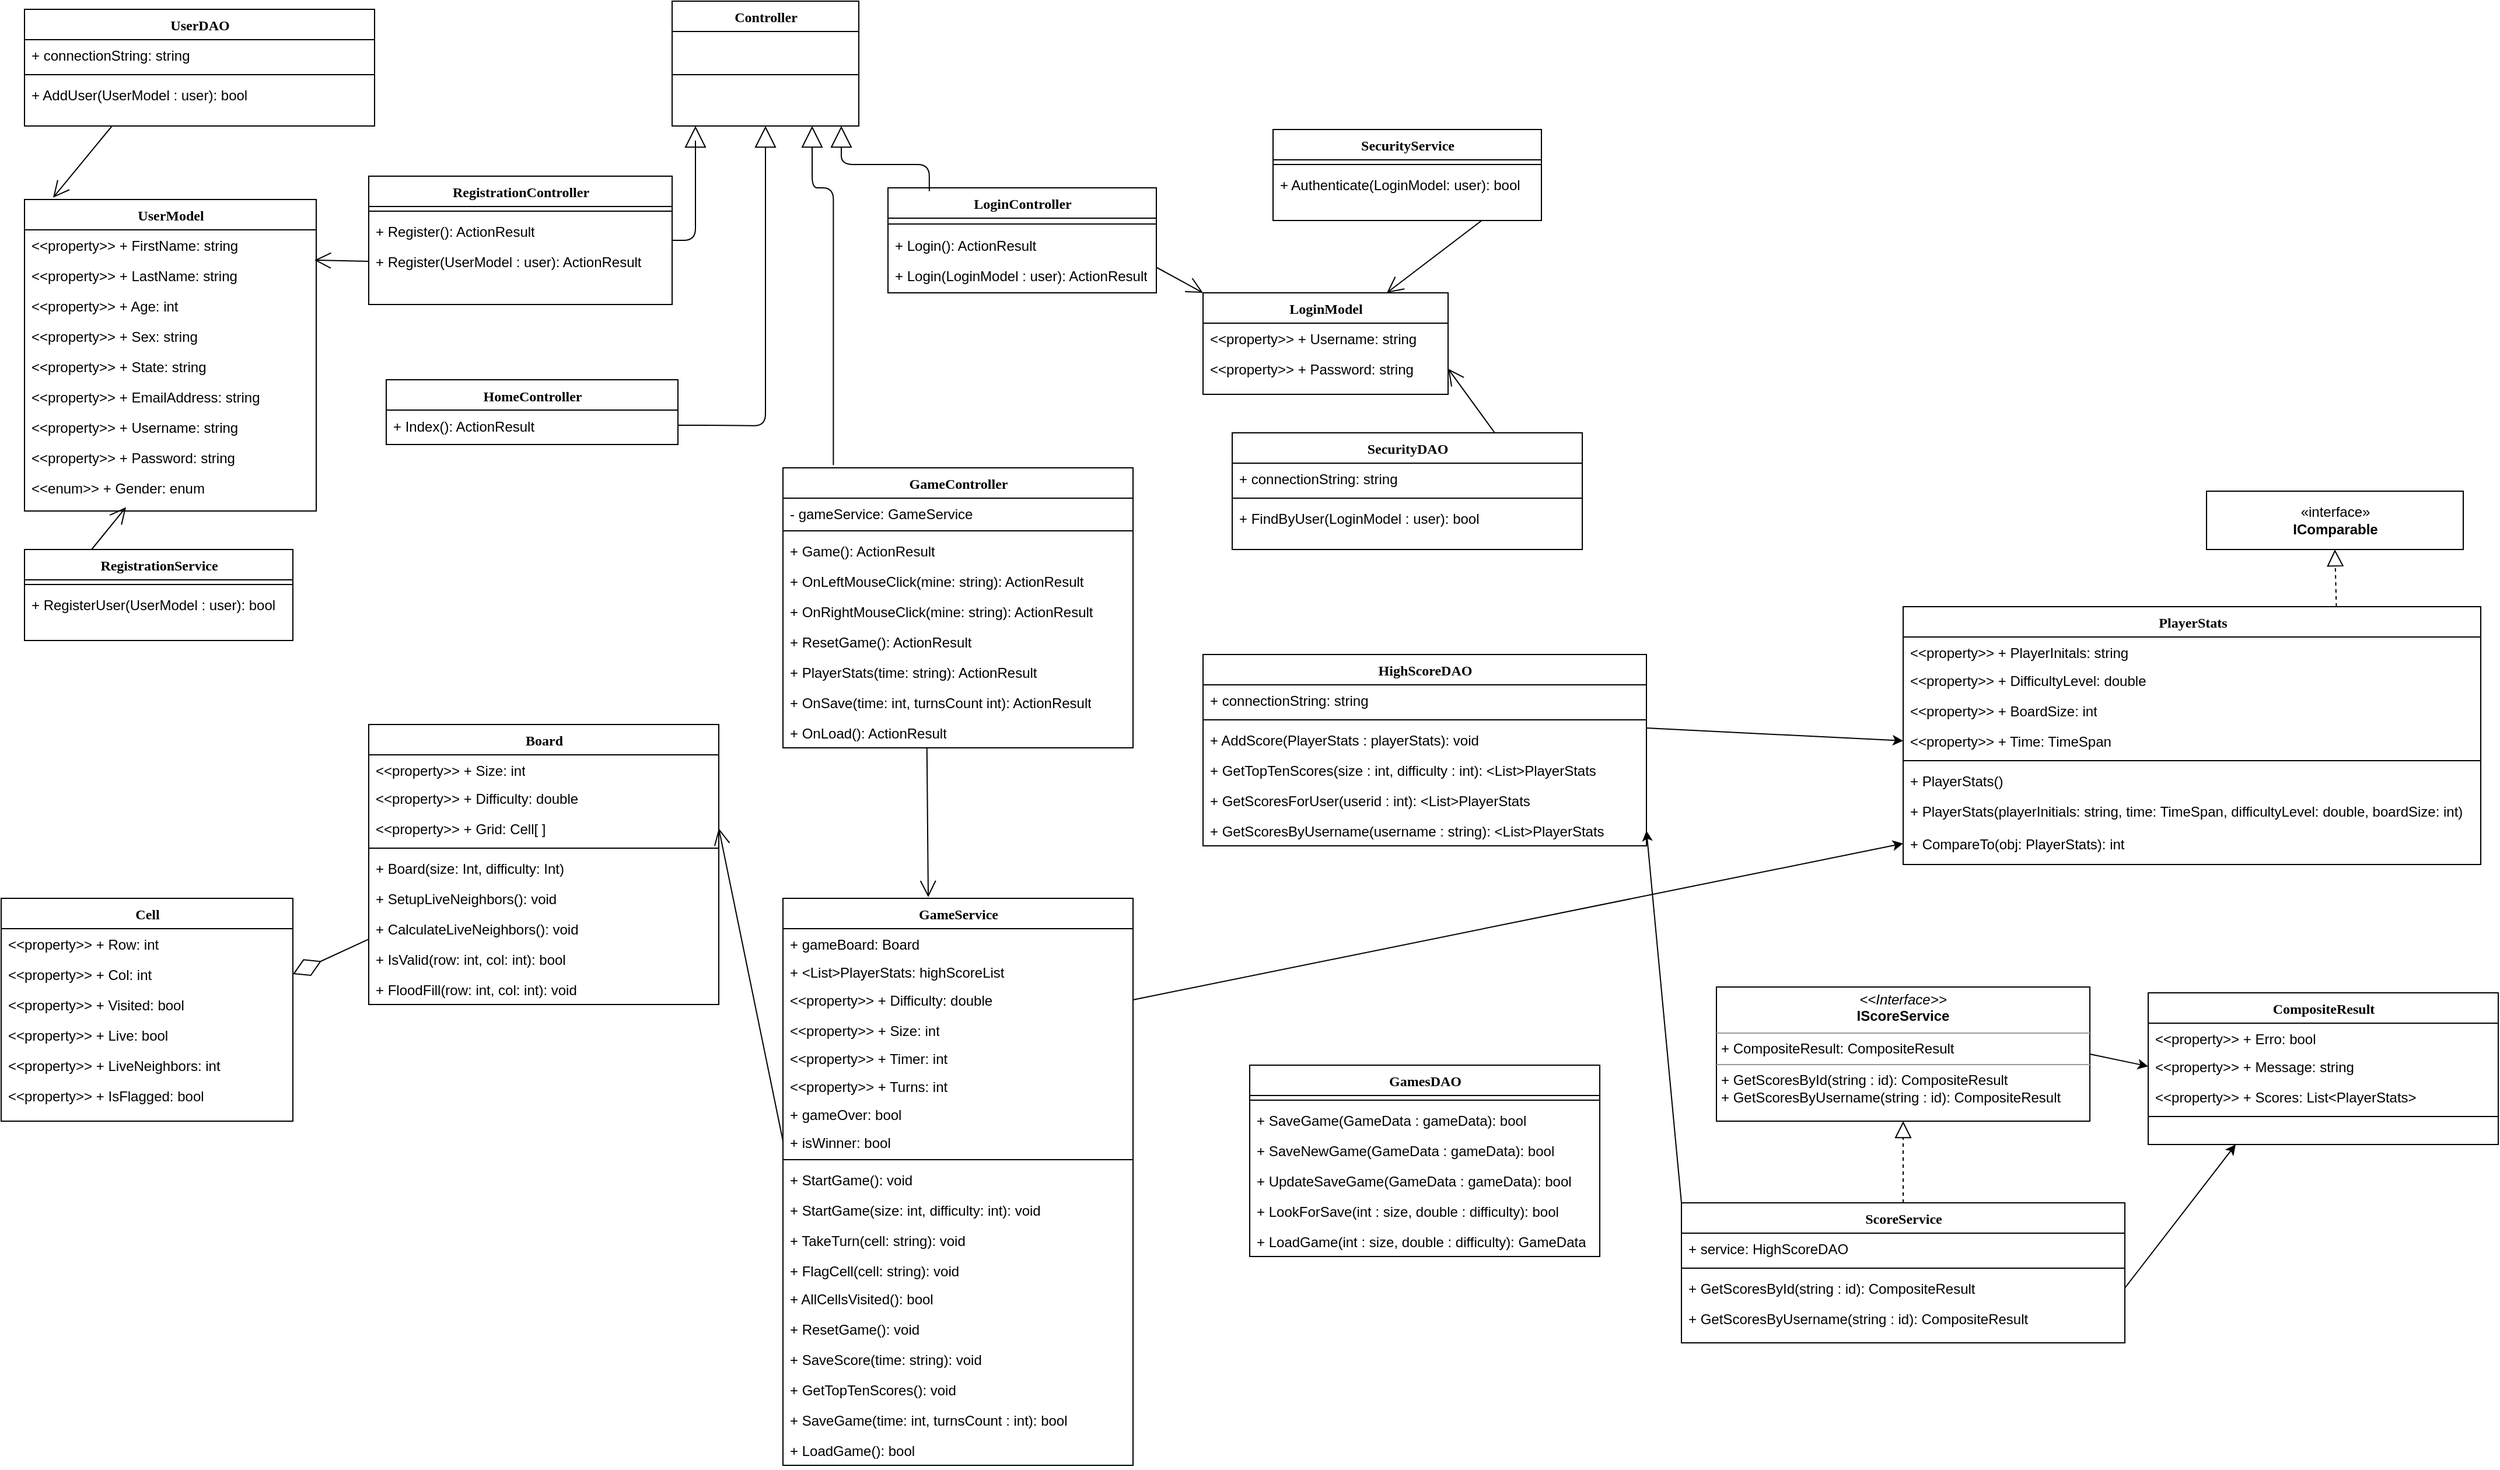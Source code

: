 <mxfile version="13.3.1" type="device"><diagram name="Page-1" id="9f46799a-70d6-7492-0946-bef42562c5a5"><mxGraphModel dx="1089" dy="810" grid="1" gridSize="10" guides="1" tooltips="1" connect="1" arrows="1" fold="1" page="1" pageScale="1" pageWidth="1100" pageHeight="850" background="#ffffff" math="0" shadow="0"><root><mxCell id="0"/><mxCell id="1" parent="0"/><mxCell id="78961159f06e98e8-128" style="edgeStyle=orthogonalEdgeStyle;html=1;labelBackgroundColor=none;startFill=0;startSize=8;endArrow=block;endFill=0;endSize=16;fontFamily=Verdana;fontSize=12;" parent="1" source="78961159f06e98e8-82" target="78961159f06e98e8-43" edge="1"><mxGeometry relative="1" as="geometry"><Array as="points"><mxPoint x="605" y="147"/><mxPoint x="605" y="147"/></Array></mxGeometry></mxCell><mxCell id="78961159f06e98e8-127" style="edgeStyle=orthogonalEdgeStyle;html=1;labelBackgroundColor=none;startFill=0;startSize=8;endArrow=block;endFill=0;endSize=16;fontFamily=Verdana;fontSize=12;exitX=0.154;exitY=0.032;exitDx=0;exitDy=0;exitPerimeter=0;" parent="1" source="78961159f06e98e8-95" edge="1"><mxGeometry relative="1" as="geometry"><mxPoint x="730" y="137" as="targetPoint"/><Array as="points"><mxPoint x="805" y="170"/><mxPoint x="730" y="170"/></Array></mxGeometry></mxCell><mxCell id="78961159f06e98e8-43" value="Controller" style="swimlane;html=1;fontStyle=1;align=center;verticalAlign=top;childLayout=stackLayout;horizontal=1;startSize=26;horizontalStack=0;resizeParent=1;resizeLast=0;collapsible=1;marginBottom=0;swimlaneFillColor=#ffffff;rounded=0;shadow=0;comic=0;labelBackgroundColor=none;strokeWidth=1;fillColor=none;fontFamily=Verdana;fontSize=12" parent="1" vertex="1"><mxGeometry x="585" y="30" width="160" height="107" as="geometry"/></mxCell><mxCell id="78961159f06e98e8-51" value="" style="line;html=1;strokeWidth=1;fillColor=none;align=left;verticalAlign=middle;spacingTop=-1;spacingLeft=3;spacingRight=3;rotatable=0;labelPosition=right;points=[];portConstraint=eastwest;" parent="78961159f06e98e8-43" vertex="1"><mxGeometry y="26" width="160" height="74" as="geometry"/></mxCell><mxCell id="78961159f06e98e8-30" value="UserModel" style="swimlane;html=1;fontStyle=1;align=center;verticalAlign=top;childLayout=stackLayout;horizontal=1;startSize=26;horizontalStack=0;resizeParent=1;resizeLast=0;collapsible=1;marginBottom=0;swimlaneFillColor=#ffffff;rounded=0;shadow=0;comic=0;labelBackgroundColor=none;strokeWidth=1;fillColor=none;fontFamily=Verdana;fontSize=12" parent="1" vertex="1"><mxGeometry x="30" y="200" width="250" height="267" as="geometry"/></mxCell><mxCell id="78961159f06e98e8-31" value="&amp;lt;&amp;lt;property&amp;gt;&amp;gt; + FirstName: string" style="text;html=1;strokeColor=none;fillColor=none;align=left;verticalAlign=top;spacingLeft=4;spacingRight=4;whiteSpace=wrap;overflow=hidden;rotatable=0;points=[[0,0.5],[1,0.5]];portConstraint=eastwest;" parent="78961159f06e98e8-30" vertex="1"><mxGeometry y="26" width="250" height="26" as="geometry"/></mxCell><mxCell id="78961159f06e98e8-32" value="&amp;lt;&amp;lt;property&amp;gt;&amp;gt; + LastName: string" style="text;html=1;strokeColor=none;fillColor=none;align=left;verticalAlign=top;spacingLeft=4;spacingRight=4;whiteSpace=wrap;overflow=hidden;rotatable=0;points=[[0,0.5],[1,0.5]];portConstraint=eastwest;" parent="78961159f06e98e8-30" vertex="1"><mxGeometry y="52" width="250" height="26" as="geometry"/></mxCell><mxCell id="78961159f06e98e8-33" value="&amp;lt;&amp;lt;property&amp;gt;&amp;gt; + Age: int" style="text;html=1;strokeColor=none;fillColor=none;align=left;verticalAlign=top;spacingLeft=4;spacingRight=4;whiteSpace=wrap;overflow=hidden;rotatable=0;points=[[0,0.5],[1,0.5]];portConstraint=eastwest;" parent="78961159f06e98e8-30" vertex="1"><mxGeometry y="78" width="250" height="26" as="geometry"/></mxCell><mxCell id="78961159f06e98e8-34" value="&amp;lt;&amp;lt;property&amp;gt;&amp;gt; + Sex: string" style="text;html=1;strokeColor=none;fillColor=none;align=left;verticalAlign=top;spacingLeft=4;spacingRight=4;whiteSpace=wrap;overflow=hidden;rotatable=0;points=[[0,0.5],[1,0.5]];portConstraint=eastwest;" parent="78961159f06e98e8-30" vertex="1"><mxGeometry y="104" width="250" height="26" as="geometry"/></mxCell><mxCell id="78961159f06e98e8-36" value="&amp;lt;&amp;lt;property&amp;gt;&amp;gt; + State: string" style="text;html=1;strokeColor=none;fillColor=none;align=left;verticalAlign=top;spacingLeft=4;spacingRight=4;whiteSpace=wrap;overflow=hidden;rotatable=0;points=[[0,0.5],[1,0.5]];portConstraint=eastwest;" parent="78961159f06e98e8-30" vertex="1"><mxGeometry y="130" width="250" height="26" as="geometry"/></mxCell><mxCell id="78961159f06e98e8-37" value="&amp;lt;&amp;lt;property&amp;gt;&amp;gt; + EmailAddress: string" style="text;html=1;strokeColor=none;fillColor=none;align=left;verticalAlign=top;spacingLeft=4;spacingRight=4;whiteSpace=wrap;overflow=hidden;rotatable=0;points=[[0,0.5],[1,0.5]];portConstraint=eastwest;" parent="78961159f06e98e8-30" vertex="1"><mxGeometry y="156" width="250" height="26" as="geometry"/></mxCell><mxCell id="RMhmxeIlHAKUMZnMb3lP-1" value="&amp;lt;&amp;lt;property&amp;gt;&amp;gt; + Username: string" style="text;html=1;strokeColor=none;fillColor=none;align=left;verticalAlign=top;spacingLeft=4;spacingRight=4;whiteSpace=wrap;overflow=hidden;rotatable=0;points=[[0,0.5],[1,0.5]];portConstraint=eastwest;" parent="78961159f06e98e8-30" vertex="1"><mxGeometry y="182" width="250" height="26" as="geometry"/></mxCell><mxCell id="RMhmxeIlHAKUMZnMb3lP-2" value="&amp;lt;&amp;lt;property&amp;gt;&amp;gt; + Password: string" style="text;html=1;strokeColor=none;fillColor=none;align=left;verticalAlign=top;spacingLeft=4;spacingRight=4;whiteSpace=wrap;overflow=hidden;rotatable=0;points=[[0,0.5],[1,0.5]];portConstraint=eastwest;" parent="78961159f06e98e8-30" vertex="1"><mxGeometry y="208" width="250" height="26" as="geometry"/></mxCell><mxCell id="RMhmxeIlHAKUMZnMb3lP-3" value="&amp;lt;&amp;lt;enum&amp;gt;&amp;gt; + Gender: enum" style="text;html=1;strokeColor=none;fillColor=none;align=left;verticalAlign=top;spacingLeft=4;spacingRight=4;whiteSpace=wrap;overflow=hidden;rotatable=0;points=[[0,0.5],[1,0.5]];portConstraint=eastwest;" parent="78961159f06e98e8-30" vertex="1"><mxGeometry y="234" width="250" height="26" as="geometry"/></mxCell><mxCell id="78961159f06e98e8-17" value="LoginModel" style="swimlane;html=1;fontStyle=1;align=center;verticalAlign=top;childLayout=stackLayout;horizontal=1;startSize=26;horizontalStack=0;resizeParent=1;resizeLast=0;collapsible=1;marginBottom=0;swimlaneFillColor=#ffffff;rounded=0;shadow=0;comic=0;labelBackgroundColor=none;strokeWidth=1;fillColor=none;fontFamily=Verdana;fontSize=12" parent="1" vertex="1"><mxGeometry x="1040" y="280" width="210" height="87" as="geometry"/></mxCell><mxCell id="78961159f06e98e8-21" value="&amp;lt;&amp;lt;property&amp;gt;&amp;gt; + Username: string" style="text;html=1;strokeColor=none;fillColor=none;align=left;verticalAlign=top;spacingLeft=4;spacingRight=4;whiteSpace=wrap;overflow=hidden;rotatable=0;points=[[0,0.5],[1,0.5]];portConstraint=eastwest;" parent="78961159f06e98e8-17" vertex="1"><mxGeometry y="26" width="210" height="26" as="geometry"/></mxCell><mxCell id="78961159f06e98e8-23" value="&amp;lt;&amp;lt;property&amp;gt;&amp;gt; + Password: string" style="text;html=1;strokeColor=none;fillColor=none;align=left;verticalAlign=top;spacingLeft=4;spacingRight=4;whiteSpace=wrap;overflow=hidden;rotatable=0;points=[[0,0.5],[1,0.5]];portConstraint=eastwest;" parent="78961159f06e98e8-17" vertex="1"><mxGeometry y="52" width="210" height="26" as="geometry"/></mxCell><mxCell id="RMhmxeIlHAKUMZnMb3lP-17" value="" style="endArrow=open;endFill=1;endSize=12;html=1;exitX=0.25;exitY=1;exitDx=0;exitDy=0;entryX=0.098;entryY=-0.006;entryDx=0;entryDy=0;entryPerimeter=0;" parent="1" source="RMhmxeIlHAKUMZnMb3lP-11" target="78961159f06e98e8-30" edge="1"><mxGeometry width="160" relative="1" as="geometry"><mxPoint x="280" y="451" as="sourcePoint"/><mxPoint x="250" y="530" as="targetPoint"/></mxGeometry></mxCell><mxCell id="RMhmxeIlHAKUMZnMb3lP-27" value="" style="endArrow=open;endFill=1;endSize=12;html=1;entryX=0.348;entryY=1.144;entryDx=0;entryDy=0;entryPerimeter=0;exitX=0.25;exitY=0;exitDx=0;exitDy=0;" parent="1" source="RMhmxeIlHAKUMZnMb3lP-8" target="RMhmxeIlHAKUMZnMb3lP-3" edge="1"><mxGeometry width="160" relative="1" as="geometry"><mxPoint x="330" y="290" as="sourcePoint"/><mxPoint x="350" y="580" as="targetPoint"/></mxGeometry></mxCell><mxCell id="RMhmxeIlHAKUMZnMb3lP-28" value="" style="endArrow=open;endFill=1;endSize=12;html=1;exitX=0;exitY=0.5;exitDx=0;exitDy=0;entryX=0.994;entryY=0;entryDx=0;entryDy=0;entryPerimeter=0;" parent="1" source="RMhmxeIlHAKUMZnMb3lP-7" target="78961159f06e98e8-32" edge="1"><mxGeometry width="160" relative="1" as="geometry"><mxPoint x="350" y="170" as="sourcePoint"/><mxPoint x="280" y="249" as="targetPoint"/></mxGeometry></mxCell><mxCell id="RMhmxeIlHAKUMZnMb3lP-29" value="" style="endArrow=open;endFill=1;endSize=12;html=1;entryX=0;entryY=0;entryDx=0;entryDy=0;exitX=0.987;exitY=0.173;exitDx=0;exitDy=0;exitPerimeter=0;" parent="1" source="RMhmxeIlHAKUMZnMb3lP-4" target="78961159f06e98e8-17" edge="1"><mxGeometry width="160" relative="1" as="geometry"><mxPoint x="310" y="650" as="sourcePoint"/><mxPoint x="470" y="650" as="targetPoint"/></mxGeometry></mxCell><mxCell id="RMhmxeIlHAKUMZnMb3lP-30" value="" style="endArrow=open;endFill=1;endSize=12;html=1;entryX=0.75;entryY=0;entryDx=0;entryDy=0;exitX=1;exitY=0.5;exitDx=0;exitDy=0;" parent="1" source="78961159f06e98e8-56" target="78961159f06e98e8-17" edge="1"><mxGeometry width="160" relative="1" as="geometry"><mxPoint x="932.53" y="287.49" as="sourcePoint"/><mxPoint x="1050" y="290" as="targetPoint"/></mxGeometry></mxCell><mxCell id="RMhmxeIlHAKUMZnMb3lP-31" value="" style="endArrow=open;endFill=1;endSize=12;html=1;entryX=1;entryY=0.5;entryDx=0;entryDy=0;exitX=0.75;exitY=0;exitDx=0;exitDy=0;" parent="1" source="78961159f06e98e8-69" target="78961159f06e98e8-23" edge="1"><mxGeometry width="160" relative="1" as="geometry"><mxPoint x="942.53" y="297.49" as="sourcePoint"/><mxPoint x="1060" y="300" as="targetPoint"/></mxGeometry></mxCell><mxCell id="2oHeR8ZkEJDsE6pvxAqQ-67" value="«interface»&lt;br&gt;&lt;b&gt;IComparable&lt;/b&gt;" style="html=1;" parent="1" vertex="1"><mxGeometry x="1900" y="450" width="220" height="50" as="geometry"/></mxCell><mxCell id="2oHeR8ZkEJDsE6pvxAqQ-75" value="" style="endArrow=block;dashed=1;endFill=0;endSize=12;html=1;entryX=0.5;entryY=1;entryDx=0;entryDy=0;exitX=0.75;exitY=0;exitDx=0;exitDy=0;" parent="1" source="2oHeR8ZkEJDsE6pvxAqQ-29" target="2oHeR8ZkEJDsE6pvxAqQ-67" edge="1"><mxGeometry width="160" relative="1" as="geometry"><mxPoint x="1160" y="490" as="sourcePoint"/><mxPoint x="1320" y="490" as="targetPoint"/></mxGeometry></mxCell><mxCell id="2oHeR8ZkEJDsE6pvxAqQ-78" value="" style="endArrow=diamondThin;endFill=0;endSize=24;html=1;exitX=0.014;exitY=-0.228;exitDx=0;exitDy=0;entryX=1;entryY=0.5;entryDx=0;entryDy=0;exitPerimeter=0;" parent="1" source="2oHeR8ZkEJDsE6pvxAqQ-64" target="2oHeR8ZkEJDsE6pvxAqQ-48" edge="1"><mxGeometry width="160" relative="1" as="geometry"><mxPoint x="570" y="710" as="sourcePoint"/><mxPoint x="730" y="710" as="targetPoint"/></mxGeometry></mxCell><mxCell id="2oHeR8ZkEJDsE6pvxAqQ-29" value="PlayerStats" style="swimlane;html=1;fontStyle=1;align=center;verticalAlign=top;childLayout=stackLayout;horizontal=1;startSize=26;horizontalStack=0;resizeParent=1;resizeLast=0;collapsible=1;marginBottom=0;swimlaneFillColor=#ffffff;rounded=0;shadow=0;comic=0;labelBackgroundColor=none;strokeWidth=1;fillColor=none;fontFamily=Verdana;fontSize=12" parent="1" vertex="1"><mxGeometry x="1640" y="549" width="495" height="221" as="geometry"/></mxCell><mxCell id="2oHeR8ZkEJDsE6pvxAqQ-33" value="&amp;lt;&amp;lt;property&amp;gt;&amp;gt; + PlayerInitals: string" style="text;html=1;strokeColor=none;fillColor=none;align=left;verticalAlign=top;spacingLeft=4;spacingRight=4;whiteSpace=wrap;overflow=hidden;rotatable=0;points=[[0,0.5],[1,0.5]];portConstraint=eastwest;" parent="2oHeR8ZkEJDsE6pvxAqQ-29" vertex="1"><mxGeometry y="26" width="495" height="24" as="geometry"/></mxCell><mxCell id="2oHeR8ZkEJDsE6pvxAqQ-14" value="&amp;lt;&amp;lt;property&amp;gt;&amp;gt; + DifficultyLevel: double" style="text;html=1;strokeColor=none;fillColor=none;align=left;verticalAlign=top;spacingLeft=4;spacingRight=4;whiteSpace=wrap;overflow=hidden;rotatable=0;points=[[0,0.5],[1,0.5]];portConstraint=eastwest;" parent="2oHeR8ZkEJDsE6pvxAqQ-29" vertex="1"><mxGeometry y="50" width="495" height="26" as="geometry"/></mxCell><mxCell id="2oHeR8ZkEJDsE6pvxAqQ-34" value="&amp;lt;&amp;lt;property&amp;gt;&amp;gt; + BoardSize: int" style="text;html=1;strokeColor=none;fillColor=none;align=left;verticalAlign=top;spacingLeft=4;spacingRight=4;whiteSpace=wrap;overflow=hidden;rotatable=0;points=[[0,0.5],[1,0.5]];portConstraint=eastwest;" parent="2oHeR8ZkEJDsE6pvxAqQ-29" vertex="1"><mxGeometry y="76" width="495" height="26" as="geometry"/></mxCell><mxCell id="2oHeR8ZkEJDsE6pvxAqQ-66" value="&amp;lt;&amp;lt;property&amp;gt;&amp;gt; + Time: TimeSpan" style="text;html=1;strokeColor=none;fillColor=none;align=left;verticalAlign=top;spacingLeft=4;spacingRight=4;whiteSpace=wrap;overflow=hidden;rotatable=0;points=[[0,0.5],[1,0.5]];portConstraint=eastwest;" parent="2oHeR8ZkEJDsE6pvxAqQ-29" vertex="1"><mxGeometry y="102" width="495" height="26" as="geometry"/></mxCell><mxCell id="2oHeR8ZkEJDsE6pvxAqQ-31" value="" style="line;html=1;strokeWidth=1;fillColor=none;align=left;verticalAlign=middle;spacingTop=-1;spacingLeft=3;spacingRight=3;rotatable=0;labelPosition=right;points=[];portConstraint=eastwest;" parent="2oHeR8ZkEJDsE6pvxAqQ-29" vertex="1"><mxGeometry y="128" width="495" height="8" as="geometry"/></mxCell><mxCell id="2oHeR8ZkEJDsE6pvxAqQ-32" value="+ PlayerStats()" style="text;html=1;strokeColor=none;fillColor=none;align=left;verticalAlign=top;spacingLeft=4;spacingRight=4;whiteSpace=wrap;overflow=hidden;rotatable=0;points=[[0,0.5],[1,0.5]];portConstraint=eastwest;" parent="2oHeR8ZkEJDsE6pvxAqQ-29" vertex="1"><mxGeometry y="136" width="495" height="26" as="geometry"/></mxCell><mxCell id="2oHeR8ZkEJDsE6pvxAqQ-42" value="+ PlayerStats(playerInitials: string, time: TimeSpan, difficultyLevel: double, boardSize: int)" style="text;html=1;strokeColor=none;fillColor=none;align=left;verticalAlign=top;spacingLeft=4;spacingRight=4;whiteSpace=wrap;overflow=hidden;rotatable=0;points=[[0,0.5],[1,0.5]];portConstraint=eastwest;" parent="2oHeR8ZkEJDsE6pvxAqQ-29" vertex="1"><mxGeometry y="162" width="495" height="28" as="geometry"/></mxCell><mxCell id="2oHeR8ZkEJDsE6pvxAqQ-43" value="+ CompareTo(obj: PlayerStats): int&lt;br&gt;&lt;span style=&quot;color: rgba(0 , 0 , 0 , 0) ; font-family: monospace ; font-size: 0px&quot;&gt;%3CmxGraphModel%3E%3Croot%3E%3CmxCell%20id%3D%220%22%2F%3E%3CmxCell%20id%3D%221%22%20parent%3D%220%22%2F%3E%3CmxCell%20id%3D%222%22%20value%3D%22%2B%20Board(size%3A%20Int%2C%20difficulty%3A%20Int)%22%20style%3D%22text%3Bhtml%3D1%3BstrokeColor%3Dnone%3BfillColor%3Dnone%3Balign%3Dleft%3BverticalAlign%3Dtop%3BspacingLeft%3D4%3BspacingRight%3D4%3BwhiteSpace%3Dwrap%3Boverflow%3Dhidden%3Brotatable%3D0%3Bpoints%3D%5B%5B0%2C0.5%5D%2C%5B1%2C0.5%5D%5D%3BportConstraint%3Deastwest%3B%22%20vertex%3D%221%22%20parent%3D%221%22%3E%3CmxGeometry%20x%3D%22520%22%20y%3D%22700%22%20width%3D%22300%22%20height%3D%2226%22%20as%3D%22geometry%22%2F%3E%3C%2FmxCell%3E%3C%2Froot%3E%3C%2FmxGraphModel%3E&lt;/span&gt;" style="text;html=1;strokeColor=none;fillColor=none;align=left;verticalAlign=top;spacingLeft=4;spacingRight=4;whiteSpace=wrap;overflow=hidden;rotatable=0;points=[[0,0.5],[1,0.5]];portConstraint=eastwest;" parent="2oHeR8ZkEJDsE6pvxAqQ-29" vertex="1"><mxGeometry y="190" width="495" height="26" as="geometry"/></mxCell><mxCell id="78961159f06e98e8-56" value="SecurityService" style="swimlane;html=1;fontStyle=1;align=center;verticalAlign=top;childLayout=stackLayout;horizontal=1;startSize=26;horizontalStack=0;resizeParent=1;resizeLast=0;collapsible=1;marginBottom=0;swimlaneFillColor=#ffffff;rounded=0;shadow=0;comic=0;labelBackgroundColor=none;strokeWidth=1;fillColor=none;fontFamily=Verdana;fontSize=12" parent="1" vertex="1"><mxGeometry x="1100" y="140" width="230" height="78" as="geometry"/></mxCell><mxCell id="78961159f06e98e8-64" value="" style="line;html=1;strokeWidth=1;fillColor=none;align=left;verticalAlign=middle;spacingTop=-1;spacingLeft=3;spacingRight=3;rotatable=0;labelPosition=right;points=[];portConstraint=eastwest;" parent="78961159f06e98e8-56" vertex="1"><mxGeometry y="26" width="230" height="8" as="geometry"/></mxCell><mxCell id="78961159f06e98e8-65" value="+ Authenticate(LoginModel: user): bool" style="text;html=1;strokeColor=none;fillColor=none;align=left;verticalAlign=top;spacingLeft=4;spacingRight=4;whiteSpace=wrap;overflow=hidden;rotatable=0;points=[[0,0.5],[1,0.5]];portConstraint=eastwest;" parent="78961159f06e98e8-56" vertex="1"><mxGeometry y="34" width="230" height="26" as="geometry"/></mxCell><mxCell id="78961159f06e98e8-69" value="SecurityDAO" style="swimlane;html=1;fontStyle=1;align=center;verticalAlign=top;childLayout=stackLayout;horizontal=1;startSize=26;horizontalStack=0;resizeParent=1;resizeLast=0;collapsible=1;marginBottom=0;swimlaneFillColor=#ffffff;rounded=0;shadow=0;comic=0;labelBackgroundColor=none;strokeWidth=1;fillColor=none;fontFamily=Verdana;fontSize=12" parent="1" vertex="1"><mxGeometry x="1065" y="400" width="300" height="100" as="geometry"/></mxCell><mxCell id="78961159f06e98e8-70" value="+ connectionString: string" style="text;html=1;strokeColor=none;fillColor=none;align=left;verticalAlign=top;spacingLeft=4;spacingRight=4;whiteSpace=wrap;overflow=hidden;rotatable=0;points=[[0,0.5],[1,0.5]];portConstraint=eastwest;" parent="78961159f06e98e8-69" vertex="1"><mxGeometry y="26" width="300" height="26" as="geometry"/></mxCell><mxCell id="78961159f06e98e8-77" value="" style="line;html=1;strokeWidth=1;fillColor=none;align=left;verticalAlign=middle;spacingTop=-1;spacingLeft=3;spacingRight=3;rotatable=0;labelPosition=right;points=[];portConstraint=eastwest;" parent="78961159f06e98e8-69" vertex="1"><mxGeometry y="52" width="300" height="8" as="geometry"/></mxCell><mxCell id="78961159f06e98e8-78" value="+ FindByUser(LoginModel : user): bool" style="text;html=1;strokeColor=none;fillColor=none;align=left;verticalAlign=top;spacingLeft=4;spacingRight=4;whiteSpace=wrap;overflow=hidden;rotatable=0;points=[[0,0.5],[1,0.5]];portConstraint=eastwest;" parent="78961159f06e98e8-69" vertex="1"><mxGeometry y="60" width="300" height="26" as="geometry"/></mxCell><mxCell id="78961159f06e98e8-95" value="LoginController" style="swimlane;html=1;fontStyle=1;align=center;verticalAlign=top;childLayout=stackLayout;horizontal=1;startSize=26;horizontalStack=0;resizeParent=1;resizeLast=0;collapsible=1;marginBottom=0;swimlaneFillColor=#ffffff;rounded=0;shadow=0;comic=0;labelBackgroundColor=none;strokeWidth=1;fillColor=none;fontFamily=Verdana;fontSize=12" parent="1" vertex="1"><mxGeometry x="770" y="190" width="230" height="90" as="geometry"/></mxCell><mxCell id="78961159f06e98e8-103" value="" style="line;html=1;strokeWidth=1;fillColor=none;align=left;verticalAlign=middle;spacingTop=-1;spacingLeft=3;spacingRight=3;rotatable=0;labelPosition=right;points=[];portConstraint=eastwest;" parent="78961159f06e98e8-95" vertex="1"><mxGeometry y="26" width="230" height="10" as="geometry"/></mxCell><mxCell id="78961159f06e98e8-104" value="+ Login(): ActionResult" style="text;html=1;strokeColor=none;fillColor=none;align=left;verticalAlign=top;spacingLeft=4;spacingRight=4;whiteSpace=wrap;overflow=hidden;rotatable=0;points=[[0,0.5],[1,0.5]];portConstraint=eastwest;" parent="78961159f06e98e8-95" vertex="1"><mxGeometry y="36" width="230" height="26" as="geometry"/></mxCell><mxCell id="RMhmxeIlHAKUMZnMb3lP-4" value="+ Login(LoginModel : user): ActionResult" style="text;html=1;strokeColor=none;fillColor=none;align=left;verticalAlign=top;spacingLeft=4;spacingRight=4;whiteSpace=wrap;overflow=hidden;rotatable=0;points=[[0,0.5],[1,0.5]];portConstraint=eastwest;" parent="78961159f06e98e8-95" vertex="1"><mxGeometry y="62" width="230" height="26" as="geometry"/></mxCell><mxCell id="78961159f06e98e8-82" value="RegistrationController" style="swimlane;html=1;fontStyle=1;align=center;verticalAlign=top;childLayout=stackLayout;horizontal=1;startSize=26;horizontalStack=0;resizeParent=1;resizeLast=0;collapsible=1;marginBottom=0;swimlaneFillColor=#ffffff;rounded=0;shadow=0;comic=0;labelBackgroundColor=none;strokeWidth=1;fillColor=none;fontFamily=Verdana;fontSize=12" parent="1" vertex="1"><mxGeometry x="325" y="180" width="260" height="110" as="geometry"/></mxCell><mxCell id="78961159f06e98e8-90" value="" style="line;html=1;strokeWidth=1;fillColor=none;align=left;verticalAlign=middle;spacingTop=-1;spacingLeft=3;spacingRight=3;rotatable=0;labelPosition=right;points=[];portConstraint=eastwest;" parent="78961159f06e98e8-82" vertex="1"><mxGeometry y="26" width="260" height="8" as="geometry"/></mxCell><mxCell id="RMhmxeIlHAKUMZnMb3lP-6" value="+ Register(): ActionResult" style="text;html=1;strokeColor=none;fillColor=none;align=left;verticalAlign=top;spacingLeft=4;spacingRight=4;whiteSpace=wrap;overflow=hidden;rotatable=0;points=[[0,0.5],[1,0.5]];portConstraint=eastwest;" parent="78961159f06e98e8-82" vertex="1"><mxGeometry y="34" width="260" height="26" as="geometry"/></mxCell><mxCell id="RMhmxeIlHAKUMZnMb3lP-7" value="+ Register(UserModel : user): ActionResult" style="text;html=1;strokeColor=none;fillColor=none;align=left;verticalAlign=top;spacingLeft=4;spacingRight=4;whiteSpace=wrap;overflow=hidden;rotatable=0;points=[[0,0.5],[1,0.5]];portConstraint=eastwest;" parent="78961159f06e98e8-82" vertex="1"><mxGeometry y="60" width="260" height="26" as="geometry"/></mxCell><mxCell id="RMhmxeIlHAKUMZnMb3lP-11" value="UserDAO" style="swimlane;html=1;fontStyle=1;align=center;verticalAlign=top;childLayout=stackLayout;horizontal=1;startSize=26;horizontalStack=0;resizeParent=1;resizeLast=0;collapsible=1;marginBottom=0;swimlaneFillColor=#ffffff;rounded=0;shadow=0;comic=0;labelBackgroundColor=none;strokeWidth=1;fillColor=none;fontFamily=Verdana;fontSize=12" parent="1" vertex="1"><mxGeometry x="30" y="37" width="300" height="100" as="geometry"/></mxCell><mxCell id="RMhmxeIlHAKUMZnMb3lP-12" value="+ connectionString: string" style="text;html=1;strokeColor=none;fillColor=none;align=left;verticalAlign=top;spacingLeft=4;spacingRight=4;whiteSpace=wrap;overflow=hidden;rotatable=0;points=[[0,0.5],[1,0.5]];portConstraint=eastwest;" parent="RMhmxeIlHAKUMZnMb3lP-11" vertex="1"><mxGeometry y="26" width="300" height="26" as="geometry"/></mxCell><mxCell id="RMhmxeIlHAKUMZnMb3lP-13" value="" style="line;html=1;strokeWidth=1;fillColor=none;align=left;verticalAlign=middle;spacingTop=-1;spacingLeft=3;spacingRight=3;rotatable=0;labelPosition=right;points=[];portConstraint=eastwest;" parent="RMhmxeIlHAKUMZnMb3lP-11" vertex="1"><mxGeometry y="52" width="300" height="8" as="geometry"/></mxCell><mxCell id="RMhmxeIlHAKUMZnMb3lP-14" value="+ AddUser(UserModel : user): bool" style="text;html=1;strokeColor=none;fillColor=none;align=left;verticalAlign=top;spacingLeft=4;spacingRight=4;whiteSpace=wrap;overflow=hidden;rotatable=0;points=[[0,0.5],[1,0.5]];portConstraint=eastwest;" parent="RMhmxeIlHAKUMZnMb3lP-11" vertex="1"><mxGeometry y="60" width="300" height="26" as="geometry"/></mxCell><mxCell id="2oHeR8ZkEJDsE6pvxAqQ-100" value="" style="endArrow=open;endFill=1;endSize=12;html=1;entryX=0.415;entryY=-0.002;entryDx=0;entryDy=0;entryPerimeter=0;exitX=0.409;exitY=1.087;exitDx=0;exitDy=0;exitPerimeter=0;" parent="1" source="2oHeR8ZkEJDsE6pvxAqQ-87" target="2oHeR8ZkEJDsE6pvxAqQ-90" edge="1"><mxGeometry width="160" relative="1" as="geometry"><mxPoint x="845.5" y="600.51" as="sourcePoint"/><mxPoint x="800" y="600.004" as="targetPoint"/></mxGeometry></mxCell><mxCell id="2oHeR8ZkEJDsE6pvxAqQ-46" value="Cell" style="swimlane;html=1;fontStyle=1;align=center;verticalAlign=top;childLayout=stackLayout;horizontal=1;startSize=26;horizontalStack=0;resizeParent=1;resizeLast=0;collapsible=1;marginBottom=0;swimlaneFillColor=#ffffff;rounded=0;shadow=0;comic=0;labelBackgroundColor=none;strokeWidth=1;fillColor=none;fontFamily=Verdana;fontSize=12" parent="1" vertex="1"><mxGeometry x="10" y="799" width="250" height="191" as="geometry"/></mxCell><mxCell id="2oHeR8ZkEJDsE6pvxAqQ-47" value="&amp;lt;&amp;lt;property&amp;gt;&amp;gt; + Row: int" style="text;html=1;strokeColor=none;fillColor=none;align=left;verticalAlign=top;spacingLeft=4;spacingRight=4;whiteSpace=wrap;overflow=hidden;rotatable=0;points=[[0,0.5],[1,0.5]];portConstraint=eastwest;" parent="2oHeR8ZkEJDsE6pvxAqQ-46" vertex="1"><mxGeometry y="26" width="250" height="26" as="geometry"/></mxCell><mxCell id="2oHeR8ZkEJDsE6pvxAqQ-48" value="&amp;lt;&amp;lt;property&amp;gt;&amp;gt; + Col: int" style="text;html=1;strokeColor=none;fillColor=none;align=left;verticalAlign=top;spacingLeft=4;spacingRight=4;whiteSpace=wrap;overflow=hidden;rotatable=0;points=[[0,0.5],[1,0.5]];portConstraint=eastwest;" parent="2oHeR8ZkEJDsE6pvxAqQ-46" vertex="1"><mxGeometry y="52" width="250" height="26" as="geometry"/></mxCell><mxCell id="2oHeR8ZkEJDsE6pvxAqQ-49" value="&amp;lt;&amp;lt;property&amp;gt;&amp;gt; + Visited: bool" style="text;html=1;strokeColor=none;fillColor=none;align=left;verticalAlign=top;spacingLeft=4;spacingRight=4;whiteSpace=wrap;overflow=hidden;rotatable=0;points=[[0,0.5],[1,0.5]];portConstraint=eastwest;" parent="2oHeR8ZkEJDsE6pvxAqQ-46" vertex="1"><mxGeometry y="78" width="250" height="26" as="geometry"/></mxCell><mxCell id="2oHeR8ZkEJDsE6pvxAqQ-50" value="&amp;lt;&amp;lt;property&amp;gt;&amp;gt; + Live: bool" style="text;html=1;strokeColor=none;fillColor=none;align=left;verticalAlign=top;spacingLeft=4;spacingRight=4;whiteSpace=wrap;overflow=hidden;rotatable=0;points=[[0,0.5],[1,0.5]];portConstraint=eastwest;" parent="2oHeR8ZkEJDsE6pvxAqQ-46" vertex="1"><mxGeometry y="104" width="250" height="26" as="geometry"/></mxCell><mxCell id="2oHeR8ZkEJDsE6pvxAqQ-51" value="&amp;lt;&amp;lt;property&amp;gt;&amp;gt; + LiveNeighbors: int" style="text;html=1;strokeColor=none;fillColor=none;align=left;verticalAlign=top;spacingLeft=4;spacingRight=4;whiteSpace=wrap;overflow=hidden;rotatable=0;points=[[0,0.5],[1,0.5]];portConstraint=eastwest;" parent="2oHeR8ZkEJDsE6pvxAqQ-46" vertex="1"><mxGeometry y="130" width="250" height="26" as="geometry"/></mxCell><mxCell id="2oHeR8ZkEJDsE6pvxAqQ-52" value="&amp;lt;&amp;lt;property&amp;gt;&amp;gt; + IsFlagged: bool" style="text;html=1;strokeColor=none;fillColor=none;align=left;verticalAlign=top;spacingLeft=4;spacingRight=4;whiteSpace=wrap;overflow=hidden;rotatable=0;points=[[0,0.5],[1,0.5]];portConstraint=eastwest;" parent="2oHeR8ZkEJDsE6pvxAqQ-46" vertex="1"><mxGeometry y="156" width="250" height="26" as="geometry"/></mxCell><mxCell id="2oHeR8ZkEJDsE6pvxAqQ-56" value="Board" style="swimlane;html=1;fontStyle=1;align=center;verticalAlign=top;childLayout=stackLayout;horizontal=1;startSize=26;horizontalStack=0;resizeParent=1;resizeLast=0;collapsible=1;marginBottom=0;swimlaneFillColor=#ffffff;rounded=0;shadow=0;comic=0;labelBackgroundColor=none;strokeWidth=1;fillColor=none;fontFamily=Verdana;fontSize=12" parent="1" vertex="1"><mxGeometry x="325" y="650" width="300" height="240" as="geometry"/></mxCell><mxCell id="2oHeR8ZkEJDsE6pvxAqQ-57" value="&amp;lt;&amp;lt;property&amp;gt;&amp;gt; + Size: int" style="text;html=1;strokeColor=none;fillColor=none;align=left;verticalAlign=top;spacingLeft=4;spacingRight=4;whiteSpace=wrap;overflow=hidden;rotatable=0;points=[[0,0.5],[1,0.5]];portConstraint=eastwest;" parent="2oHeR8ZkEJDsE6pvxAqQ-56" vertex="1"><mxGeometry y="26" width="300" height="24" as="geometry"/></mxCell><mxCell id="2oHeR8ZkEJDsE6pvxAqQ-58" value="&amp;lt;&amp;lt;property&amp;gt;&amp;gt; + Difficulty: double" style="text;html=1;strokeColor=none;fillColor=none;align=left;verticalAlign=top;spacingLeft=4;spacingRight=4;whiteSpace=wrap;overflow=hidden;rotatable=0;points=[[0,0.5],[1,0.5]];portConstraint=eastwest;" parent="2oHeR8ZkEJDsE6pvxAqQ-56" vertex="1"><mxGeometry y="50" width="300" height="26" as="geometry"/></mxCell><mxCell id="2oHeR8ZkEJDsE6pvxAqQ-59" value="&amp;lt;&amp;lt;property&amp;gt;&amp;gt; + Grid: Cell[ ]" style="text;html=1;strokeColor=none;fillColor=none;align=left;verticalAlign=top;spacingLeft=4;spacingRight=4;whiteSpace=wrap;overflow=hidden;rotatable=0;points=[[0,0.5],[1,0.5]];portConstraint=eastwest;" parent="2oHeR8ZkEJDsE6pvxAqQ-56" vertex="1"><mxGeometry y="76" width="300" height="26" as="geometry"/></mxCell><mxCell id="2oHeR8ZkEJDsE6pvxAqQ-60" value="" style="line;html=1;strokeWidth=1;fillColor=none;align=left;verticalAlign=middle;spacingTop=-1;spacingLeft=3;spacingRight=3;rotatable=0;labelPosition=right;points=[];portConstraint=eastwest;" parent="2oHeR8ZkEJDsE6pvxAqQ-56" vertex="1"><mxGeometry y="102" width="300" height="8" as="geometry"/></mxCell><mxCell id="2oHeR8ZkEJDsE6pvxAqQ-61" value="+ Board(size: Int, difficulty: Int)" style="text;html=1;strokeColor=none;fillColor=none;align=left;verticalAlign=top;spacingLeft=4;spacingRight=4;whiteSpace=wrap;overflow=hidden;rotatable=0;points=[[0,0.5],[1,0.5]];portConstraint=eastwest;" parent="2oHeR8ZkEJDsE6pvxAqQ-56" vertex="1"><mxGeometry y="110" width="300" height="26" as="geometry"/></mxCell><mxCell id="2oHeR8ZkEJDsE6pvxAqQ-62" value="+ SetupLiveNeighbors(): void&lt;br&gt;&lt;span style=&quot;color: rgba(0 , 0 , 0 , 0) ; font-family: monospace ; font-size: 0px&quot;&gt;%3CmxGraphModel%3E%3Croot%3E%3CmxCell%20id%3D%220%22%2F%3E%3CmxCell%20id%3D%221%22%20parent%3D%220%22%2F%3E%3CmxCell%20id%3D%222%22%20value%3D%22%2B%20Board(size%3A%20Int%2C%20difficulty%3A%20Int)%22%20style%3D%22text%3Bhtml%3D1%3BstrokeColor%3Dnone%3BfillColor%3Dnone%3Balign%3Dleft%3BverticalAlign%3Dtop%3BspacingLeft%3D4%3BspacingRight%3D4%3BwhiteSpace%3Dwrap%3Boverflow%3Dhidden%3Brotatable%3D0%3Bpoints%3D%5B%5B0%2C0.5%5D%2C%5B1%2C0.5%5D%5D%3BportConstraint%3Deastwest%3B%22%20vertex%3D%221%22%20parent%3D%221%22%3E%3CmxGeometry%20x%3D%22520%22%20y%3D%22700%22%20width%3D%22300%22%20height%3D%2226%22%20as%3D%22geometry%22%2F%3E%3C%2FmxCell%3E%3C%2Froot%3E%3C%2FmxGraphModel%3E&lt;/span&gt;" style="text;html=1;strokeColor=none;fillColor=none;align=left;verticalAlign=top;spacingLeft=4;spacingRight=4;whiteSpace=wrap;overflow=hidden;rotatable=0;points=[[0,0.5],[1,0.5]];portConstraint=eastwest;" parent="2oHeR8ZkEJDsE6pvxAqQ-56" vertex="1"><mxGeometry y="136" width="300" height="26" as="geometry"/></mxCell><mxCell id="2oHeR8ZkEJDsE6pvxAqQ-63" value="+ CalculateLiveNeighbors(): void&lt;br&gt;&lt;span style=&quot;color: rgba(0 , 0 , 0 , 0) ; font-family: monospace ; font-size: 0px&quot;&gt;%3CmxGraphModel%3E%3Croot%3E%3CmxCell%20id%3D%220%22%2F%3E%3CmxCell%20id%3D%221%22%20parent%3D%220%22%2F%3E%3CmxCell%20id%3D%222%22%20value%3D%22%2B%20Board(size%3A%20Int%2C%20difficulty%3A%20Int)%22%20style%3D%22text%3Bhtml%3D1%3BstrokeColor%3Dnone%3BfillColor%3Dnone%3Balign%3Dleft%3BverticalAlign%3Dtop%3BspacingLeft%3D4%3BspacingRight%3D4%3BwhiteSpace%3Dwrap%3Boverflow%3Dhidden%3Brotatable%3D0%3Bpoints%3D%5B%5B0%2C0.5%5D%2C%5B1%2C0.5%5D%5D%3BportConstraint%3Deastwest%3B%22%20vertex%3D%221%22%20parent%3D%221%22%3E%3CmxGeometry%20x%3D%22520%22%20y%3D%22700%22%20width%3D%22300%22%20height%3D%2226%22%20as%3D%22geometry%22%2F%3E%3C%2FmxCell%3E%3C%2Froot%3E%3C%2FmxGraphModel%3E&lt;/span&gt;" style="text;html=1;strokeColor=none;fillColor=none;align=left;verticalAlign=top;spacingLeft=4;spacingRight=4;whiteSpace=wrap;overflow=hidden;rotatable=0;points=[[0,0.5],[1,0.5]];portConstraint=eastwest;" parent="2oHeR8ZkEJDsE6pvxAqQ-56" vertex="1"><mxGeometry y="162" width="300" height="26" as="geometry"/></mxCell><mxCell id="2oHeR8ZkEJDsE6pvxAqQ-64" value="+ IsValid(row: int, col: int): bool&lt;br&gt;&lt;br&gt;&lt;span style=&quot;color: rgba(0 , 0 , 0 , 0) ; font-family: monospace ; font-size: 0px&quot;&gt;%3CmxGraphModel%3E%3Croot%3E%3CmxCell%20id%3D%220%22%2F%3E%3CmxCell%20id%3D%221%22%20parent%3D%220%22%2F%3E%3CmxCell%20id%3D%222%22%20value%3D%22%2B%20Board(size%3A%20Int%2C%20difficulty%3A%20Int)%22%20style%3D%22text%3Bhtml%3D1%3BstrokeColor%3Dnone%3BfillColor%3Dnone%3Balign%3Dleft%3BverticalAlign%3Dtop%3BspacingLeft%3D4%3BspacingRight%3D4%3BwhiteSpace%3Dwrap%3Boverflow%3Dhidden%3Brotatable%3D0%3Bpoints%3D%5B%5B0%2C0.5%5D%2C%5B1%2C0.5%5D%5D%3BportConstraint%3Deastwest%3B%22%20vertex%3D%221%22%20parent%3D%221%22%3E%3CmxGeometry%20x%3D%22520%22%20y%3D%22700%22%20width%3D%22300%22%20height%3D%2226%22%20as%3D%22geometry%22%2F%3E%3C%2FmxCell%3E%3C%2Froot%3E%3C%2FmxGraphModel%3E&lt;/span&gt;" style="text;html=1;strokeColor=none;fillColor=none;align=left;verticalAlign=top;spacingLeft=4;spacingRight=4;whiteSpace=wrap;overflow=hidden;rotatable=0;points=[[0,0.5],[1,0.5]];portConstraint=eastwest;" parent="2oHeR8ZkEJDsE6pvxAqQ-56" vertex="1"><mxGeometry y="188" width="300" height="26" as="geometry"/></mxCell><mxCell id="2oHeR8ZkEJDsE6pvxAqQ-65" value="+ FloodFill(row: int, col: int): void&lt;br&gt;&lt;br&gt;&lt;span style=&quot;color: rgba(0 , 0 , 0 , 0) ; font-family: monospace ; font-size: 0px&quot;&gt;%3CmxGraphModel%3E%3Croot%3E%3CmxCell%20id%3D%220%22%2F%3E%3CmxCell%20id%3D%221%22%20parent%3D%220%22%2F%3E%3CmxCell%20id%3D%222%22%20value%3D%22%2B%20Board(size%3A%20Int%2C%20difficulty%3A%20Int)%22%20style%3D%22text%3Bhtml%3D1%3BstrokeColor%3Dnone%3BfillColor%3Dnone%3Balign%3Dleft%3BverticalAlign%3Dtop%3BspacingLeft%3D4%3BspacingRight%3D4%3BwhiteSpace%3Dwrap%3Boverflow%3Dhidden%3Brotatable%3D0%3Bpoints%3D%5B%5B0%2C0.5%5D%2C%5B1%2C0.5%5D%5D%3BportConstraint%3Deastwest%3B%22%20vertex%3D%221%22%20parent%3D%221%22%3E%3CmxGeometry%20x%3D%22520%22%20y%3D%22700%22%20width%3D%22300%22%20height%3D%2226%22%20as%3D%22geometry%22%2F%3E%3C%2FmxCell%3E%3C%2Froot%3E%3C%2FmxGraphModel%3E&lt;/span&gt;" style="text;html=1;strokeColor=none;fillColor=none;align=left;verticalAlign=top;spacingLeft=4;spacingRight=4;whiteSpace=wrap;overflow=hidden;rotatable=0;points=[[0,0.5],[1,0.5]];portConstraint=eastwest;" parent="2oHeR8ZkEJDsE6pvxAqQ-56" vertex="1"><mxGeometry y="214" width="300" height="26" as="geometry"/></mxCell><mxCell id="2oHeR8ZkEJDsE6pvxAqQ-101" value="" style="endArrow=open;endFill=1;endSize=12;html=1;entryX=1;entryY=0.5;entryDx=0;entryDy=0;exitX=0;exitY=0.5;exitDx=0;exitDy=0;" parent="1" source="2oHeR8ZkEJDsE6pvxAqQ-98" target="2oHeR8ZkEJDsE6pvxAqQ-59" edge="1"><mxGeometry width="160" relative="1" as="geometry"><mxPoint x="812.7" y="586.262" as="sourcePoint"/><mxPoint x="814.5" y="659.532" as="targetPoint"/></mxGeometry></mxCell><mxCell id="RMhmxeIlHAKUMZnMb3lP-8" value="RegistrationService" style="swimlane;html=1;fontStyle=1;align=center;verticalAlign=top;childLayout=stackLayout;horizontal=1;startSize=26;horizontalStack=0;resizeParent=1;resizeLast=0;collapsible=1;marginBottom=0;swimlaneFillColor=#ffffff;rounded=0;shadow=0;comic=0;labelBackgroundColor=none;strokeWidth=1;fillColor=none;fontFamily=Verdana;fontSize=12" parent="1" vertex="1"><mxGeometry x="30" y="500" width="230" height="78" as="geometry"/></mxCell><mxCell id="RMhmxeIlHAKUMZnMb3lP-9" value="" style="line;html=1;strokeWidth=1;fillColor=none;align=left;verticalAlign=middle;spacingTop=-1;spacingLeft=3;spacingRight=3;rotatable=0;labelPosition=right;points=[];portConstraint=eastwest;" parent="RMhmxeIlHAKUMZnMb3lP-8" vertex="1"><mxGeometry y="26" width="230" height="8" as="geometry"/></mxCell><mxCell id="RMhmxeIlHAKUMZnMb3lP-10" value="+ RegisterUser(UserModel : user): bool" style="text;html=1;strokeColor=none;fillColor=none;align=left;verticalAlign=top;spacingLeft=4;spacingRight=4;whiteSpace=wrap;overflow=hidden;rotatable=0;points=[[0,0.5],[1,0.5]];portConstraint=eastwest;" parent="RMhmxeIlHAKUMZnMb3lP-8" vertex="1"><mxGeometry y="34" width="230" height="26" as="geometry"/></mxCell><mxCell id="2oHeR8ZkEJDsE6pvxAqQ-79" value="GameController" style="swimlane;html=1;fontStyle=1;align=center;verticalAlign=top;childLayout=stackLayout;horizontal=1;startSize=26;horizontalStack=0;resizeParent=1;resizeLast=0;collapsible=1;marginBottom=0;swimlaneFillColor=#ffffff;rounded=0;shadow=0;comic=0;labelBackgroundColor=none;strokeWidth=1;fillColor=none;fontFamily=Verdana;fontSize=12" parent="1" vertex="1"><mxGeometry x="680" y="430" width="300" height="240" as="geometry"/></mxCell><mxCell id="2oHeR8ZkEJDsE6pvxAqQ-80" value="- gameService: GameService" style="text;html=1;strokeColor=none;fillColor=none;align=left;verticalAlign=top;spacingLeft=4;spacingRight=4;whiteSpace=wrap;overflow=hidden;rotatable=0;points=[[0,0.5],[1,0.5]];portConstraint=eastwest;" parent="2oHeR8ZkEJDsE6pvxAqQ-79" vertex="1"><mxGeometry y="26" width="300" height="24" as="geometry"/></mxCell><mxCell id="2oHeR8ZkEJDsE6pvxAqQ-83" value="" style="line;html=1;strokeWidth=1;fillColor=none;align=left;verticalAlign=middle;spacingTop=-1;spacingLeft=3;spacingRight=3;rotatable=0;labelPosition=right;points=[];portConstraint=eastwest;" parent="2oHeR8ZkEJDsE6pvxAqQ-79" vertex="1"><mxGeometry y="50" width="300" height="8" as="geometry"/></mxCell><mxCell id="2oHeR8ZkEJDsE6pvxAqQ-84" value="+ Game(): ActionResult" style="text;html=1;strokeColor=none;fillColor=none;align=left;verticalAlign=top;spacingLeft=4;spacingRight=4;whiteSpace=wrap;overflow=hidden;rotatable=0;points=[[0,0.5],[1,0.5]];portConstraint=eastwest;" parent="2oHeR8ZkEJDsE6pvxAqQ-79" vertex="1"><mxGeometry y="58" width="300" height="26" as="geometry"/></mxCell><mxCell id="2oHeR8ZkEJDsE6pvxAqQ-85" value="+ OnLeftMouseClick(mine: string): ActionResult&lt;br&gt;&lt;span style=&quot;color: rgba(0 , 0 , 0 , 0) ; font-family: monospace ; font-size: 0px&quot;&gt;%3CmxGraphModel%3E%3Croot%3E%3CmxCell%20id%3D%220%22%2F%3E%3CmxCell%20id%3D%221%22%20parent%3D%220%22%2F%3E%3CmxCell%20id%3D%222%22%20value%3D%22%2B%20Board(size%3A%20Int%2C%20difficulty%3A%20Int)%22%20style%3D%22text%3Bhtml%3D1%3BstrokeColor%3Dnone%3BfillColor%3Dnone%3Balign%3Dleft%3BverticalAlign%3Dtop%3BspacingLeft%3D4%3BspacingRight%3D4%3BwhiteSpace%3Dwrap%3Boverflow%3Dhidden%3Brotatable%3D0%3Bpoints%3D%5B%5B0%2C0.5%5D%2C%5B1%2C0.5%5D%5D%3BportConstraint%3Deastwest%3B%22%20vertex%3D%221%22%20parent%3D%221%22%3E%3CmxGeometry%20x%3D%22520%22%20y%3D%22700%22%20width%3D%22300%22%20height%3D%2226%22%20as%3D%22geometry%22%2F%3E%3C%2FmxCell%3E%3C%2Froot%3E%3C%2FmxGraphModel%3E&lt;/span&gt;" style="text;html=1;strokeColor=none;fillColor=none;align=left;verticalAlign=top;spacingLeft=4;spacingRight=4;whiteSpace=wrap;overflow=hidden;rotatable=0;points=[[0,0.5],[1,0.5]];portConstraint=eastwest;" parent="2oHeR8ZkEJDsE6pvxAqQ-79" vertex="1"><mxGeometry y="84" width="300" height="26" as="geometry"/></mxCell><mxCell id="2oHeR8ZkEJDsE6pvxAqQ-86" value="+ OnRightMouseClick(mine: string): ActionResult&lt;br&gt;&lt;span style=&quot;color: rgba(0 , 0 , 0 , 0) ; font-family: monospace ; font-size: 0px&quot;&gt;%3CmxGraphModel%3E%3Croot%3E%3CmxCell%20id%3D%220%22%2F%3E%3CmxCell%20id%3D%221%22%20parent%3D%220%22%2F%3E%3CmxCell%20id%3D%222%22%20value%3D%22%2B%20Board(size%3A%20Int%2C%20difficulty%3A%20Int)%22%20style%3D%22text%3Bhtml%3D1%3BstrokeColor%3Dnone%3BfillColor%3Dnone%3Balign%3Dleft%3BverticalAlign%3Dtop%3BspacingLeft%3D4%3BspacingRight%3D4%3BwhiteSpace%3Dwrap%3Boverflow%3Dhidden%3Brotatable%3D0%3Bpoints%3D%5B%5B0%2C0.5%5D%2C%5B1%2C0.5%5D%5D%3BportConstraint%3Deastwest%3B%22%20vertex%3D%221%22%20parent%3D%221%22%3E%3CmxGeometry%20x%3D%22520%22%20y%3D%22700%22%20width%3D%22300%22%20height%3D%2226%22%20as%3D%22geometry%22%2F%3E%3C%2FmxCell%3E%3C%2Froot%3E%3C%2FmxGraphModel%3E&lt;/span&gt;" style="text;html=1;strokeColor=none;fillColor=none;align=left;verticalAlign=top;spacingLeft=4;spacingRight=4;whiteSpace=wrap;overflow=hidden;rotatable=0;points=[[0,0.5],[1,0.5]];portConstraint=eastwest;" parent="2oHeR8ZkEJDsE6pvxAqQ-79" vertex="1"><mxGeometry y="110" width="300" height="26" as="geometry"/></mxCell><mxCell id="2oHeR8ZkEJDsE6pvxAqQ-87" value="+ ResetGame(): ActionResult&lt;br&gt;&lt;br&gt;&lt;span style=&quot;color: rgba(0 , 0 , 0 , 0) ; font-family: monospace ; font-size: 0px&quot;&gt;%3CmxGraphModel%3E%3Croot%3E%3CmxCell%20id%3D%220%22%2F%3E%3CmxCell%20id%3D%221%22%20parent%3D%220%22%2F%3E%3CmxCell%20id%3D%222%22%20value%3D%22%2B%20Board(size%3A%20Int%2C%20difficulty%3A%20Int)%22%20style%3D%22text%3Bhtml%3D1%3BstrokeColor%3Dnone%3BfillColor%3Dnone%3Balign%3Dleft%3BverticalAlign%3Dtop%3BspacingLeft%3D4%3BspacingRight%3D4%3BwhiteSpace%3Dwrap%3Boverflow%3Dhidden%3Brotatable%3D0%3Bpoints%3D%5B%5B0%2C0.5%5D%2C%5B1%2C0.5%5D%5D%3BportConstraint%3Deastwest%3B%22%20vertex%3D%221%22%20parent%3D%221%22%3E%3CmxGeometry%20x%3D%22520%22%20y%3D%22700%22%20width%3D%22300%22%20height%3D%2226%22%20as%3D%22geometry%22%2F%3E%3C%2FmxCell%3E%3C%2Froot%3E%3C%2FmxGraphModel%3E&lt;/span&gt;" style="text;html=1;strokeColor=none;fillColor=none;align=left;verticalAlign=top;spacingLeft=4;spacingRight=4;whiteSpace=wrap;overflow=hidden;rotatable=0;points=[[0,0.5],[1,0.5]];portConstraint=eastwest;" parent="2oHeR8ZkEJDsE6pvxAqQ-79" vertex="1"><mxGeometry y="136" width="300" height="26" as="geometry"/></mxCell><mxCell id="oH-k88W0DA_wwLrhG8sw-1" value="+ PlayerStats(time: string): ActionResult&lt;br&gt;&lt;br&gt;&lt;span style=&quot;color: rgba(0 , 0 , 0 , 0) ; font-family: monospace ; font-size: 0px&quot;&gt;%3CmxGraphModel%3E%3Croot%3E%3CmxCell%20id%3D%220%22%2F%3E%3CmxCell%20id%3D%221%22%20parent%3D%220%22%2F%3E%3CmxCell%20id%3D%222%22%20value%3D%22%2B%20Board(size%3A%20Int%2C%20difficulty%3A%20Int)%22%20style%3D%22text%3Bhtml%3D1%3BstrokeColor%3Dnone%3BfillColor%3Dnone%3Balign%3Dleft%3BverticalAlign%3Dtop%3BspacingLeft%3D4%3BspacingRight%3D4%3BwhiteSpace%3Dwrap%3Boverflow%3Dhidden%3Brotatable%3D0%3Bpoints%3D%5B%5B0%2C0.5%5D%2C%5B1%2C0.5%5D%5D%3BportConstraint%3Deastwest%3B%22%20vertex%3D%221%22%20parent%3D%221%22%3E%3CmxGeometry%20x%3D%22520%22%20y%3D%22700%22%20width%3D%22300%22%20height%3D%2226%22%20as%3D%22geometry%22%2F%3E%3C%2FmxCell%3E%3C%2Froot%3E%3C%2FmxGraphModel%3E&lt;/span&gt;" style="text;html=1;strokeColor=none;fillColor=none;align=left;verticalAlign=top;spacingLeft=4;spacingRight=4;whiteSpace=wrap;overflow=hidden;rotatable=0;points=[[0,0.5],[1,0.5]];portConstraint=eastwest;" parent="2oHeR8ZkEJDsE6pvxAqQ-79" vertex="1"><mxGeometry y="162" width="300" height="26" as="geometry"/></mxCell><mxCell id="QsvW8FXsU39r0Mdf1AaR-4" value="+ OnSave(time: int, turnsCount int): ActionResult&lt;br&gt;&lt;br&gt;&lt;span style=&quot;color: rgba(0 , 0 , 0 , 0) ; font-family: monospace ; font-size: 0px&quot;&gt;%3CmxGraphModel%3E%3Croot%3E%3CmxCell%20id%3D%220%22%2F%3E%3CmxCell%20id%3D%221%22%20parent%3D%220%22%2F%3E%3CmxCell%20id%3D%222%22%20value%3D%22%2B%20Board(size%3A%20Int%2C%20difficulty%3A%20Int)%22%20style%3D%22text%3Bhtml%3D1%3BstrokeColor%3Dnone%3BfillColor%3Dnone%3Balign%3Dleft%3BverticalAlign%3Dtop%3BspacingLeft%3D4%3BspacingRight%3D4%3BwhiteSpace%3Dwrap%3Boverflow%3Dhidden%3Brotatable%3D0%3Bpoints%3D%5B%5B0%2C0.5%5D%2C%5B1%2C0.5%5D%5D%3BportConstraint%3Deastwest%3B%22%20vertex%3D%221%22%20parent%3D%221%22%3E%3CmxGeometry%20x%3D%22520%22%20y%3D%22700%22%20width%3D%22300%22%20height%3D%2226%22%20as%3D%22geometry%22%2F%3E%3C%2FmxCell%3E%3C%2Froot%3E%3C%2FmxGraphModel%3E&lt;/span&gt;" style="text;html=1;strokeColor=none;fillColor=none;align=left;verticalAlign=top;spacingLeft=4;spacingRight=4;whiteSpace=wrap;overflow=hidden;rotatable=0;points=[[0,0.5],[1,0.5]];portConstraint=eastwest;" vertex="1" parent="2oHeR8ZkEJDsE6pvxAqQ-79"><mxGeometry y="188" width="300" height="26" as="geometry"/></mxCell><mxCell id="QsvW8FXsU39r0Mdf1AaR-5" value="+ OnLoad(): ActionResult&lt;br&gt;&lt;br&gt;&lt;span style=&quot;color: rgba(0 , 0 , 0 , 0) ; font-family: monospace ; font-size: 0px&quot;&gt;%3CmxGraphModel%3E%3Croot%3E%3CmxCell%20id%3D%220%22%2F%3E%3CmxCell%20id%3D%221%22%20parent%3D%220%22%2F%3E%3CmxCell%20id%3D%222%22%20value%3D%22%2B%20Board(size%3A%20Int%2C%20difficulty%3A%20Int)%22%20style%3D%22text%3Bhtml%3D1%3BstrokeColor%3Dnone%3BfillColor%3Dnone%3Balign%3Dleft%3BverticalAlign%3Dtop%3BspacingLeft%3D4%3BspacingRight%3D4%3BwhiteSpace%3Dwrap%3Boverflow%3Dhidden%3Brotatable%3D0%3Bpoints%3D%5B%5B0%2C0.5%5D%2C%5B1%2C0.5%5D%5D%3BportConstraint%3Deastwest%3B%22%20vertex%3D%221%22%20parent%3D%221%22%3E%3CmxGeometry%20x%3D%22520%22%20y%3D%22700%22%20width%3D%22300%22%20height%3D%2226%22%20as%3D%22geometry%22%2F%3E%3C%2FmxCell%3E%3C%2Froot%3E%3C%2FmxGraphModel%3E&lt;/span&gt;" style="text;html=1;strokeColor=none;fillColor=none;align=left;verticalAlign=top;spacingLeft=4;spacingRight=4;whiteSpace=wrap;overflow=hidden;rotatable=0;points=[[0,0.5],[1,0.5]];portConstraint=eastwest;" vertex="1" parent="2oHeR8ZkEJDsE6pvxAqQ-79"><mxGeometry y="214" width="300" height="26" as="geometry"/></mxCell><mxCell id="2oHeR8ZkEJDsE6pvxAqQ-102" style="edgeStyle=orthogonalEdgeStyle;html=1;labelBackgroundColor=none;startFill=0;startSize=8;endArrow=block;endFill=0;endSize=16;fontFamily=Verdana;fontSize=12;exitX=0.144;exitY=-0.01;exitDx=0;exitDy=0;exitPerimeter=0;entryX=0.75;entryY=1;entryDx=0;entryDy=0;" parent="1" source="2oHeR8ZkEJDsE6pvxAqQ-79" target="78961159f06e98e8-43" edge="1"><mxGeometry relative="1" as="geometry"><Array as="points"><mxPoint x="723" y="190"/><mxPoint x="705" y="190"/></Array><mxPoint x="660" y="240" as="sourcePoint"/><mxPoint x="680" y="142" as="targetPoint"/></mxGeometry></mxCell><mxCell id="2oHeR8ZkEJDsE6pvxAqQ-103" value="HomeController" style="swimlane;html=1;fontStyle=1;align=center;verticalAlign=top;childLayout=stackLayout;horizontal=1;startSize=26;horizontalStack=0;resizeParent=1;resizeLast=0;collapsible=1;marginBottom=0;swimlaneFillColor=#ffffff;rounded=0;shadow=0;comic=0;labelBackgroundColor=none;strokeWidth=1;fillColor=none;fontFamily=Verdana;fontSize=12" parent="1" vertex="1"><mxGeometry x="340" y="354.5" width="250" height="55.5" as="geometry"/></mxCell><mxCell id="2oHeR8ZkEJDsE6pvxAqQ-110" value="+ Index(): ActionResult" style="text;html=1;strokeColor=none;fillColor=none;align=left;verticalAlign=top;spacingLeft=4;spacingRight=4;whiteSpace=wrap;overflow=hidden;rotatable=0;points=[[0,0.5],[1,0.5]];portConstraint=eastwest;" parent="2oHeR8ZkEJDsE6pvxAqQ-103" vertex="1"><mxGeometry y="26" width="250" height="26" as="geometry"/></mxCell><mxCell id="2oHeR8ZkEJDsE6pvxAqQ-112" style="edgeStyle=orthogonalEdgeStyle;html=1;labelBackgroundColor=none;startFill=0;startSize=8;endArrow=block;endFill=0;endSize=16;fontFamily=Verdana;fontSize=12;exitX=1;exitY=0.5;exitDx=0;exitDy=0;entryX=0.5;entryY=1;entryDx=0;entryDy=0;" parent="1" source="2oHeR8ZkEJDsE6pvxAqQ-110" target="78961159f06e98e8-43" edge="1"><mxGeometry relative="1" as="geometry"><Array as="points"><mxPoint x="620" y="394"/><mxPoint x="665" y="394"/></Array><mxPoint x="668.2" y="438.38" as="sourcePoint"/><mxPoint x="625" y="152" as="targetPoint"/></mxGeometry></mxCell><mxCell id="2oHeR8ZkEJDsE6pvxAqQ-90" value="GameService" style="swimlane;html=1;fontStyle=1;align=center;verticalAlign=top;childLayout=stackLayout;horizontal=1;startSize=26;horizontalStack=0;resizeParent=1;resizeLast=0;collapsible=1;marginBottom=0;swimlaneFillColor=#ffffff;rounded=0;shadow=0;comic=0;labelBackgroundColor=none;strokeWidth=1;fillColor=none;fontFamily=Verdana;fontSize=12" parent="1" vertex="1"><mxGeometry x="680" y="799" width="300" height="486" as="geometry"/></mxCell><mxCell id="2oHeR8ZkEJDsE6pvxAqQ-91" value="+ gameBoard: Board" style="text;html=1;strokeColor=none;fillColor=none;align=left;verticalAlign=top;spacingLeft=4;spacingRight=4;whiteSpace=wrap;overflow=hidden;rotatable=0;points=[[0,0.5],[1,0.5]];portConstraint=eastwest;" parent="2oHeR8ZkEJDsE6pvxAqQ-90" vertex="1"><mxGeometry y="26" width="300" height="24" as="geometry"/></mxCell><mxCell id="oH-k88W0DA_wwLrhG8sw-8" value="+ &amp;lt;List&amp;gt;PlayerStats: highScoreList" style="text;html=1;strokeColor=none;fillColor=none;align=left;verticalAlign=top;spacingLeft=4;spacingRight=4;whiteSpace=wrap;overflow=hidden;rotatable=0;points=[[0,0.5],[1,0.5]];portConstraint=eastwest;" parent="2oHeR8ZkEJDsE6pvxAqQ-90" vertex="1"><mxGeometry y="50" width="300" height="24" as="geometry"/></mxCell><mxCell id="oH-k88W0DA_wwLrhG8sw-9" value="&amp;lt;&amp;lt;property&amp;gt;&amp;gt; + Difficulty: double" style="text;html=1;strokeColor=none;fillColor=none;align=left;verticalAlign=top;spacingLeft=4;spacingRight=4;whiteSpace=wrap;overflow=hidden;rotatable=0;points=[[0,0.5],[1,0.5]];portConstraint=eastwest;" parent="2oHeR8ZkEJDsE6pvxAqQ-90" vertex="1"><mxGeometry y="74" width="300" height="26" as="geometry"/></mxCell><mxCell id="oH-k88W0DA_wwLrhG8sw-10" value="&amp;lt;&amp;lt;property&amp;gt;&amp;gt; + Size: int" style="text;html=1;strokeColor=none;fillColor=none;align=left;verticalAlign=top;spacingLeft=4;spacingRight=4;whiteSpace=wrap;overflow=hidden;rotatable=0;points=[[0,0.5],[1,0.5]];portConstraint=eastwest;" parent="2oHeR8ZkEJDsE6pvxAqQ-90" vertex="1"><mxGeometry y="100" width="300" height="24" as="geometry"/></mxCell><mxCell id="QsvW8FXsU39r0Mdf1AaR-17" value="&amp;lt;&amp;lt;property&amp;gt;&amp;gt; + Timer: int" style="text;html=1;strokeColor=none;fillColor=none;align=left;verticalAlign=top;spacingLeft=4;spacingRight=4;whiteSpace=wrap;overflow=hidden;rotatable=0;points=[[0,0.5],[1,0.5]];portConstraint=eastwest;" vertex="1" parent="2oHeR8ZkEJDsE6pvxAqQ-90"><mxGeometry y="124" width="300" height="24" as="geometry"/></mxCell><mxCell id="QsvW8FXsU39r0Mdf1AaR-18" value="&amp;lt;&amp;lt;property&amp;gt;&amp;gt; + Turns: int" style="text;html=1;strokeColor=none;fillColor=none;align=left;verticalAlign=top;spacingLeft=4;spacingRight=4;whiteSpace=wrap;overflow=hidden;rotatable=0;points=[[0,0.5],[1,0.5]];portConstraint=eastwest;" vertex="1" parent="2oHeR8ZkEJDsE6pvxAqQ-90"><mxGeometry y="148" width="300" height="24" as="geometry"/></mxCell><mxCell id="2oHeR8ZkEJDsE6pvxAqQ-97" value="+ gameOver: bool" style="text;html=1;strokeColor=none;fillColor=none;align=left;verticalAlign=top;spacingLeft=4;spacingRight=4;whiteSpace=wrap;overflow=hidden;rotatable=0;points=[[0,0.5],[1,0.5]];portConstraint=eastwest;" parent="2oHeR8ZkEJDsE6pvxAqQ-90" vertex="1"><mxGeometry y="172" width="300" height="24" as="geometry"/></mxCell><mxCell id="2oHeR8ZkEJDsE6pvxAqQ-98" value="+ isWinner: bool" style="text;html=1;strokeColor=none;fillColor=none;align=left;verticalAlign=top;spacingLeft=4;spacingRight=4;whiteSpace=wrap;overflow=hidden;rotatable=0;points=[[0,0.5],[1,0.5]];portConstraint=eastwest;" parent="2oHeR8ZkEJDsE6pvxAqQ-90" vertex="1"><mxGeometry y="196" width="300" height="24" as="geometry"/></mxCell><mxCell id="2oHeR8ZkEJDsE6pvxAqQ-92" value="" style="line;html=1;strokeWidth=1;fillColor=none;align=left;verticalAlign=middle;spacingTop=-1;spacingLeft=3;spacingRight=3;rotatable=0;labelPosition=right;points=[];portConstraint=eastwest;" parent="2oHeR8ZkEJDsE6pvxAqQ-90" vertex="1"><mxGeometry y="220" width="300" height="8" as="geometry"/></mxCell><mxCell id="2oHeR8ZkEJDsE6pvxAqQ-93" value="+ StartGame(): void" style="text;html=1;strokeColor=none;fillColor=none;align=left;verticalAlign=top;spacingLeft=4;spacingRight=4;whiteSpace=wrap;overflow=hidden;rotatable=0;points=[[0,0.5],[1,0.5]];portConstraint=eastwest;" parent="2oHeR8ZkEJDsE6pvxAqQ-90" vertex="1"><mxGeometry y="228" width="300" height="26" as="geometry"/></mxCell><mxCell id="oH-k88W0DA_wwLrhG8sw-11" value="+ StartGame(size: int, difficulty: int): void" style="text;html=1;strokeColor=none;fillColor=none;align=left;verticalAlign=top;spacingLeft=4;spacingRight=4;whiteSpace=wrap;overflow=hidden;rotatable=0;points=[[0,0.5],[1,0.5]];portConstraint=eastwest;" parent="2oHeR8ZkEJDsE6pvxAqQ-90" vertex="1"><mxGeometry y="254" width="300" height="26" as="geometry"/></mxCell><mxCell id="2oHeR8ZkEJDsE6pvxAqQ-94" value="+ TakeTurn(cell: string): void&lt;br&gt;&lt;span style=&quot;color: rgba(0 , 0 , 0 , 0) ; font-family: monospace ; font-size: 0px&quot;&gt;%3CmxGraphModel%3E%3Croot%3E%3CmxCell%20id%3D%220%22%2F%3E%3CmxCell%20id%3D%221%22%20parent%3D%220%22%2F%3E%3CmxCell%20id%3D%222%22%20value%3D%22%2B%20Board(size%3A%20Int%2C%20difficulty%3A%20Int)%22%20style%3D%22text%3Bhtml%3D1%3BstrokeColor%3Dnone%3BfillColor%3Dnone%3Balign%3Dleft%3BverticalAlign%3Dtop%3BspacingLeft%3D4%3BspacingRight%3D4%3BwhiteSpace%3Dwrap%3Boverflow%3Dhidden%3Brotatable%3D0%3Bpoints%3D%5B%5B0%2C0.5%5D%2C%5B1%2C0.5%5D%5D%3BportConstraint%3Deastwest%3B%22%20vertex%3D%221%22%20parent%3D%221%22%3E%3CmxGeometry%20x%3D%22520%22%20y%3D%22700%22%20width%3D%22300%22%20height%3D%2226%22%20as%3D%22geometry%22%2F%3E%3C%2FmxCell%3E%3C%2Froot%3E%3C%2FmxGraphModel%3E&lt;/span&gt;" style="text;html=1;strokeColor=none;fillColor=none;align=left;verticalAlign=top;spacingLeft=4;spacingRight=4;whiteSpace=wrap;overflow=hidden;rotatable=0;points=[[0,0.5],[1,0.5]];portConstraint=eastwest;" parent="2oHeR8ZkEJDsE6pvxAqQ-90" vertex="1"><mxGeometry y="280" width="300" height="26" as="geometry"/></mxCell><mxCell id="2oHeR8ZkEJDsE6pvxAqQ-95" value="+ FlagCell(cell: string): void&lt;br&gt;&lt;span style=&quot;color: rgba(0 , 0 , 0 , 0) ; font-family: monospace ; font-size: 0px&quot;&gt;%3CmxGraphModel%3E%3Croot%3E%3CmxCell%20id%3D%220%22%2F%3E%3CmxCell%20id%3D%221%22%20parent%3D%220%22%2F%3E%3CmxCell%20id%3D%222%22%20value%3D%22%2B%20Board(size%3A%20Int%2C%20difficulty%3A%20Int)%22%20style%3D%22text%3Bhtml%3D1%3BstrokeColor%3Dnone%3BfillColor%3Dnone%3Balign%3Dleft%3BverticalAlign%3Dtop%3BspacingLeft%3D4%3BspacingRight%3D4%3BwhiteSpace%3Dwrap%3Boverflow%3Dhidden%3Brotatable%3D0%3Bpoints%3D%5B%5B0%2C0.5%5D%2C%5B1%2C0.5%5D%5D%3BportConstraint%3Deastwest%3B%22%20vertex%3D%221%22%20parent%3D%221%22%3E%3CmxGeometry%20x%3D%22520%22%20y%3D%22700%22%20width%3D%22300%22%20height%3D%2226%22%20as%3D%22geometry%22%2F%3E%3C%2FmxCell%3E%3C%2Froot%3E%3C%2FmxGraphModel%3E&lt;/span&gt;" style="text;html=1;strokeColor=none;fillColor=none;align=left;verticalAlign=top;spacingLeft=4;spacingRight=4;whiteSpace=wrap;overflow=hidden;rotatable=0;points=[[0,0.5],[1,0.5]];portConstraint=eastwest;" parent="2oHeR8ZkEJDsE6pvxAqQ-90" vertex="1"><mxGeometry y="306" width="300" height="24" as="geometry"/></mxCell><mxCell id="2oHeR8ZkEJDsE6pvxAqQ-96" value="+ AllCellsVisited(): bool&lt;br&gt;&lt;br&gt;&lt;span style=&quot;color: rgba(0 , 0 , 0 , 0) ; font-family: monospace ; font-size: 0px&quot;&gt;%3CmxGraphModel%3E%3Croot%3E%3CmxCell%20id%3D%220%22%2F%3E%3CmxCell%20id%3D%221%22%20parent%3D%220%22%2F%3E%3CmxCell%20id%3D%222%22%20value%3D%22%2B%20Board(size%3A%20Int%2C%20difficulty%3A%20Int)%22%20style%3D%22text%3Bhtml%3D1%3BstrokeColor%3Dnone%3BfillColor%3Dnone%3Balign%3Dleft%3BverticalAlign%3Dtop%3BspacingLeft%3D4%3BspacingRight%3D4%3BwhiteSpace%3Dwrap%3Boverflow%3Dhidden%3Brotatable%3D0%3Bpoints%3D%5B%5B0%2C0.5%5D%2C%5B1%2C0.5%5D%5D%3BportConstraint%3Deastwest%3B%22%20vertex%3D%221%22%20parent%3D%221%22%3E%3CmxGeometry%20x%3D%22520%22%20y%3D%22700%22%20width%3D%22300%22%20height%3D%2226%22%20as%3D%22geometry%22%2F%3E%3C%2FmxCell%3E%3C%2Froot%3E%3C%2FmxGraphModel%3E&lt;/span&gt;" style="text;html=1;strokeColor=none;fillColor=none;align=left;verticalAlign=top;spacingLeft=4;spacingRight=4;whiteSpace=wrap;overflow=hidden;rotatable=0;points=[[0,0.5],[1,0.5]];portConstraint=eastwest;" parent="2oHeR8ZkEJDsE6pvxAqQ-90" vertex="1"><mxGeometry y="330" width="300" height="26" as="geometry"/></mxCell><mxCell id="2oHeR8ZkEJDsE6pvxAqQ-99" value="+ ResetGame(): void&lt;br&gt;&lt;br&gt;&lt;span style=&quot;color: rgba(0 , 0 , 0 , 0) ; font-family: monospace ; font-size: 0px&quot;&gt;%3CmxGraphModel%3E%3Croot%3E%3CmxCell%20id%3D%220%22%2F%3E%3CmxCell%20id%3D%221%22%20parent%3D%220%22%2F%3E%3CmxCell%20id%3D%222%22%20value%3D%22%2B%20Board(size%3A%20Int%2C%20difficulty%3A%20Int)%22%20style%3D%22text%3Bhtml%3D1%3BstrokeColor%3Dnone%3BfillColor%3Dnone%3Balign%3Dleft%3BverticalAlign%3Dtop%3BspacingLeft%3D4%3BspacingRight%3D4%3BwhiteSpace%3Dwrap%3Boverflow%3Dhidden%3Brotatable%3D0%3Bpoints%3D%5B%5B0%2C0.5%5D%2C%5B1%2C0.5%5D%5D%3BportConstraint%3Deastwest%3B%22%20vertex%3D%221%22%20parent%3D%221%22%3E%3CmxGeometry%20x%3D%22520%22%20y%3D%22700%22%20width%3D%22300%22%20height%3D%2226%22%20as%3D%22geometry%22%2F%3E%3C%2FmxCell%3E%3C%2Froot%3E%3C%2FmxGraphModel%3E&lt;/span&gt;" style="text;html=1;strokeColor=none;fillColor=none;align=left;verticalAlign=top;spacingLeft=4;spacingRight=4;whiteSpace=wrap;overflow=hidden;rotatable=0;points=[[0,0.5],[1,0.5]];portConstraint=eastwest;" parent="2oHeR8ZkEJDsE6pvxAqQ-90" vertex="1"><mxGeometry y="356" width="300" height="26" as="geometry"/></mxCell><mxCell id="oH-k88W0DA_wwLrhG8sw-12" value="+ SaveScore(time: string): void&lt;br&gt;&lt;br&gt;&lt;span style=&quot;color: rgba(0 , 0 , 0 , 0) ; font-family: monospace ; font-size: 0px&quot;&gt;%3CmxGraphModel%3E%3Croot%3E%3CmxCell%20id%3D%220%22%2F%3E%3CmxCell%20id%3D%221%22%20parent%3D%220%22%2F%3E%3CmxCell%20id%3D%222%22%20value%3D%22%2B%20Board(size%3A%20Int%2C%20difficulty%3A%20Int)%22%20style%3D%22text%3Bhtml%3D1%3BstrokeColor%3Dnone%3BfillColor%3Dnone%3Balign%3Dleft%3BverticalAlign%3Dtop%3BspacingLeft%3D4%3BspacingRight%3D4%3BwhiteSpace%3Dwrap%3Boverflow%3Dhidden%3Brotatable%3D0%3Bpoints%3D%5B%5B0%2C0.5%5D%2C%5B1%2C0.5%5D%5D%3BportConstraint%3Deastwest%3B%22%20vertex%3D%221%22%20parent%3D%221%22%3E%3CmxGeometry%20x%3D%22520%22%20y%3D%22700%22%20width%3D%22300%22%20height%3D%2226%22%20as%3D%22geometry%22%2F%3E%3C%2FmxCell%3E%3C%2Froot%3E%3C%2FmxGraphModel%3E&lt;/span&gt;" style="text;html=1;strokeColor=none;fillColor=none;align=left;verticalAlign=top;spacingLeft=4;spacingRight=4;whiteSpace=wrap;overflow=hidden;rotatable=0;points=[[0,0.5],[1,0.5]];portConstraint=eastwest;" parent="2oHeR8ZkEJDsE6pvxAqQ-90" vertex="1"><mxGeometry y="382" width="300" height="26" as="geometry"/></mxCell><mxCell id="oH-k88W0DA_wwLrhG8sw-13" value="+ GetTopTenScores(): void&lt;br&gt;&lt;br&gt;&lt;span style=&quot;color: rgba(0 , 0 , 0 , 0) ; font-family: monospace ; font-size: 0px&quot;&gt;%3CmxGraphModel%3E%3Croot%3E%3CmxCell%20id%3D%220%22%2F%3E%3CmxCell%20id%3D%221%22%20parent%3D%220%22%2F%3E%3CmxCell%20id%3D%222%22%20value%3D%22%2B%20Board(size%3A%20Int%2C%20difficulty%3A%20Int)%22%20style%3D%22text%3Bhtml%3D1%3BstrokeColor%3Dnone%3BfillColor%3Dnone%3Balign%3Dleft%3BverticalAlign%3Dtop%3BspacingLeft%3D4%3BspacingRight%3D4%3BwhiteSpace%3Dwrap%3Boverflow%3Dhidden%3Brotatable%3D0%3Bpoints%3D%5B%5B0%2C0.5%5D%2C%5B1%2C0.5%5D%5D%3BportConstraint%3Deastwest%3B%22%20vertex%3D%221%22%20parent%3D%221%22%3E%3CmxGeometry%20x%3D%22520%22%20y%3D%22700%22%20width%3D%22300%22%20height%3D%2226%22%20as%3D%22geometry%22%2F%3E%3C%2FmxCell%3E%3C%2Froot%3E%3C%2FmxGraphModel%3E&lt;/span&gt;" style="text;html=1;strokeColor=none;fillColor=none;align=left;verticalAlign=top;spacingLeft=4;spacingRight=4;whiteSpace=wrap;overflow=hidden;rotatable=0;points=[[0,0.5],[1,0.5]];portConstraint=eastwest;" parent="2oHeR8ZkEJDsE6pvxAqQ-90" vertex="1"><mxGeometry y="408" width="300" height="26" as="geometry"/></mxCell><mxCell id="QsvW8FXsU39r0Mdf1AaR-37" value="+ SaveGame(time: int, turnsCount : int): bool&lt;br&gt;&lt;br&gt;&lt;span style=&quot;color: rgba(0 , 0 , 0 , 0) ; font-family: monospace ; font-size: 0px&quot;&gt;%3CmxGraphModel%3E%3Croot%3E%3CmxCell%20id%3D%220%22%2F%3E%3CmxCell%20id%3D%221%22%20parent%3D%220%22%2F%3E%3CmxCell%20id%3D%222%22%20value%3D%22%2B%20Board(size%3A%20Int%2C%20difficulty%3A%20Int)%22%20style%3D%22text%3Bhtml%3D1%3BstrokeColor%3Dnone%3BfillColor%3Dnone%3Balign%3Dleft%3BverticalAlign%3Dtop%3BspacingLeft%3D4%3BspacingRight%3D4%3BwhiteSpace%3Dwrap%3Boverflow%3Dhidden%3Brotatable%3D0%3Bpoints%3D%5B%5B0%2C0.5%5D%2C%5B1%2C0.5%5D%5D%3BportConstraint%3Deastwest%3B%22%20vertex%3D%221%22%20parent%3D%221%22%3E%3CmxGeometry%20x%3D%22520%22%20y%3D%22700%22%20width%3D%22300%22%20height%3D%2226%22%20as%3D%22geometry%22%2F%3E%3C%2FmxCell%3E%3C%2Froot%3E%3C%2FmxGraphModel%3E&lt;/span&gt;" style="text;html=1;strokeColor=none;fillColor=none;align=left;verticalAlign=top;spacingLeft=4;spacingRight=4;whiteSpace=wrap;overflow=hidden;rotatable=0;points=[[0,0.5],[1,0.5]];portConstraint=eastwest;" vertex="1" parent="2oHeR8ZkEJDsE6pvxAqQ-90"><mxGeometry y="434" width="300" height="26" as="geometry"/></mxCell><mxCell id="QsvW8FXsU39r0Mdf1AaR-38" value="+ LoadGame(): bool&lt;br&gt;&lt;br&gt;&lt;span style=&quot;color: rgba(0 , 0 , 0 , 0) ; font-family: monospace ; font-size: 0px&quot;&gt;%3CmxGraphModel%3E%3Croot%3E%3CmxCell%20id%3D%220%22%2F%3E%3CmxCell%20id%3D%221%22%20parent%3D%220%22%2F%3E%3CmxCell%20id%3D%222%22%20value%3D%22%2B%20Board(size%3A%20Int%2C%20difficulty%3A%20Int)%22%20style%3D%22text%3Bhtml%3D1%3BstrokeColor%3Dnone%3BfillColor%3Dnone%3Balign%3Dleft%3BverticalAlign%3Dtop%3BspacingLeft%3D4%3BspacingRight%3D4%3BwhiteSpace%3Dwrap%3Boverflow%3Dhidden%3Brotatable%3D0%3Bpoints%3D%5B%5B0%2C0.5%5D%2C%5B1%2C0.5%5D%5D%3BportConstraint%3Deastwest%3B%22%20vertex%3D%221%22%20parent%3D%221%22%3E%3CmxGeometry%20x%3D%22520%22%20y%3D%22700%22%20width%3D%22300%22%20height%3D%2226%22%20as%3D%22geometry%22%2F%3E%3C%2FmxCell%3E%3C%2Froot%3E%3C%2FmxGraphModel%3E&lt;/span&gt;" style="text;html=1;strokeColor=none;fillColor=none;align=left;verticalAlign=top;spacingLeft=4;spacingRight=4;whiteSpace=wrap;overflow=hidden;rotatable=0;points=[[0,0.5],[1,0.5]];portConstraint=eastwest;" vertex="1" parent="2oHeR8ZkEJDsE6pvxAqQ-90"><mxGeometry y="460" width="300" height="26" as="geometry"/></mxCell><mxCell id="oH-k88W0DA_wwLrhG8sw-7" value="" style="endArrow=classic;html=1;entryX=0;entryY=0.5;entryDx=0;entryDy=0;exitX=1;exitY=0.115;exitDx=0;exitDy=0;exitPerimeter=0;" parent="1" source="oH-k88W0DA_wwLrhG8sw-5" target="2oHeR8ZkEJDsE6pvxAqQ-66" edge="1"><mxGeometry width="50" height="50" relative="1" as="geometry"><mxPoint x="1260" y="740" as="sourcePoint"/><mxPoint x="1310" y="690" as="targetPoint"/></mxGeometry></mxCell><mxCell id="oH-k88W0DA_wwLrhG8sw-2" value="HighScoreDAO" style="swimlane;html=1;fontStyle=1;align=center;verticalAlign=top;childLayout=stackLayout;horizontal=1;startSize=26;horizontalStack=0;resizeParent=1;resizeLast=0;collapsible=1;marginBottom=0;swimlaneFillColor=#ffffff;rounded=0;shadow=0;comic=0;labelBackgroundColor=none;strokeWidth=1;fillColor=none;fontFamily=Verdana;fontSize=12" parent="1" vertex="1"><mxGeometry x="1040" y="590" width="380" height="164" as="geometry"/></mxCell><mxCell id="oH-k88W0DA_wwLrhG8sw-3" value="+ connectionString: string" style="text;html=1;strokeColor=none;fillColor=none;align=left;verticalAlign=top;spacingLeft=4;spacingRight=4;whiteSpace=wrap;overflow=hidden;rotatable=0;points=[[0,0.5],[1,0.5]];portConstraint=eastwest;" parent="oH-k88W0DA_wwLrhG8sw-2" vertex="1"><mxGeometry y="26" width="380" height="26" as="geometry"/></mxCell><mxCell id="oH-k88W0DA_wwLrhG8sw-4" value="" style="line;html=1;strokeWidth=1;fillColor=none;align=left;verticalAlign=middle;spacingTop=-1;spacingLeft=3;spacingRight=3;rotatable=0;labelPosition=right;points=[];portConstraint=eastwest;" parent="oH-k88W0DA_wwLrhG8sw-2" vertex="1"><mxGeometry y="52" width="380" height="8" as="geometry"/></mxCell><mxCell id="oH-k88W0DA_wwLrhG8sw-5" value="+ AddScore(PlayerStats : playerStats): void" style="text;html=1;strokeColor=none;fillColor=none;align=left;verticalAlign=top;spacingLeft=4;spacingRight=4;whiteSpace=wrap;overflow=hidden;rotatable=0;points=[[0,0.5],[1,0.5]];portConstraint=eastwest;" parent="oH-k88W0DA_wwLrhG8sw-2" vertex="1"><mxGeometry y="60" width="380" height="26" as="geometry"/></mxCell><mxCell id="oH-k88W0DA_wwLrhG8sw-6" value="+ GetTopTenScores(size : int, difficulty : int): &amp;lt;List&amp;gt;PlayerStats" style="text;html=1;strokeColor=none;fillColor=none;align=left;verticalAlign=top;spacingLeft=4;spacingRight=4;whiteSpace=wrap;overflow=hidden;rotatable=0;points=[[0,0.5],[1,0.5]];portConstraint=eastwest;" parent="oH-k88W0DA_wwLrhG8sw-2" vertex="1"><mxGeometry y="86" width="380" height="26" as="geometry"/></mxCell><mxCell id="QsvW8FXsU39r0Mdf1AaR-6" value="+ GetScoresForUser(userid : int): &amp;lt;List&amp;gt;PlayerStats" style="text;html=1;strokeColor=none;fillColor=none;align=left;verticalAlign=top;spacingLeft=4;spacingRight=4;whiteSpace=wrap;overflow=hidden;rotatable=0;points=[[0,0.5],[1,0.5]];portConstraint=eastwest;" vertex="1" parent="oH-k88W0DA_wwLrhG8sw-2"><mxGeometry y="112" width="380" height="26" as="geometry"/></mxCell><mxCell id="QsvW8FXsU39r0Mdf1AaR-7" value="+ GetScoresByUsername(username : string): &amp;lt;List&amp;gt;PlayerStats" style="text;html=1;strokeColor=none;fillColor=none;align=left;verticalAlign=top;spacingLeft=4;spacingRight=4;whiteSpace=wrap;overflow=hidden;rotatable=0;points=[[0,0.5],[1,0.5]];portConstraint=eastwest;" vertex="1" parent="oH-k88W0DA_wwLrhG8sw-2"><mxGeometry y="138" width="380" height="26" as="geometry"/></mxCell><mxCell id="oH-k88W0DA_wwLrhG8sw-14" value="" style="endArrow=classic;html=1;entryX=0;entryY=0.5;entryDx=0;entryDy=0;exitX=1;exitY=0.5;exitDx=0;exitDy=0;" parent="1" source="oH-k88W0DA_wwLrhG8sw-9" target="2oHeR8ZkEJDsE6pvxAqQ-43" edge="1"><mxGeometry width="50" height="50" relative="1" as="geometry"><mxPoint x="1260" y="940" as="sourcePoint"/><mxPoint x="1310" y="890" as="targetPoint"/></mxGeometry></mxCell><mxCell id="QsvW8FXsU39r0Mdf1AaR-8" value="GamesDAO" style="swimlane;html=1;fontStyle=1;align=center;verticalAlign=top;childLayout=stackLayout;horizontal=1;startSize=26;horizontalStack=0;resizeParent=1;resizeLast=0;collapsible=1;marginBottom=0;swimlaneFillColor=#ffffff;rounded=0;shadow=0;comic=0;labelBackgroundColor=none;strokeWidth=1;fillColor=none;fontFamily=Verdana;fontSize=12" vertex="1" parent="1"><mxGeometry x="1080" y="942" width="300" height="164" as="geometry"/></mxCell><mxCell id="QsvW8FXsU39r0Mdf1AaR-10" value="" style="line;html=1;strokeWidth=1;fillColor=none;align=left;verticalAlign=middle;spacingTop=-1;spacingLeft=3;spacingRight=3;rotatable=0;labelPosition=right;points=[];portConstraint=eastwest;" vertex="1" parent="QsvW8FXsU39r0Mdf1AaR-8"><mxGeometry y="26" width="300" height="8" as="geometry"/></mxCell><mxCell id="QsvW8FXsU39r0Mdf1AaR-11" value="+ SaveGame(GameData : gameData): bool" style="text;html=1;strokeColor=none;fillColor=none;align=left;verticalAlign=top;spacingLeft=4;spacingRight=4;whiteSpace=wrap;overflow=hidden;rotatable=0;points=[[0,0.5],[1,0.5]];portConstraint=eastwest;" vertex="1" parent="QsvW8FXsU39r0Mdf1AaR-8"><mxGeometry y="34" width="300" height="26" as="geometry"/></mxCell><mxCell id="QsvW8FXsU39r0Mdf1AaR-12" value="+ SaveNewGame(GameData : gameData): bool" style="text;html=1;strokeColor=none;fillColor=none;align=left;verticalAlign=top;spacingLeft=4;spacingRight=4;whiteSpace=wrap;overflow=hidden;rotatable=0;points=[[0,0.5],[1,0.5]];portConstraint=eastwest;" vertex="1" parent="QsvW8FXsU39r0Mdf1AaR-8"><mxGeometry y="60" width="300" height="26" as="geometry"/></mxCell><mxCell id="QsvW8FXsU39r0Mdf1AaR-13" value="+ UpdateSaveGame(GameData : gameData): bool" style="text;html=1;strokeColor=none;fillColor=none;align=left;verticalAlign=top;spacingLeft=4;spacingRight=4;whiteSpace=wrap;overflow=hidden;rotatable=0;points=[[0,0.5],[1,0.5]];portConstraint=eastwest;" vertex="1" parent="QsvW8FXsU39r0Mdf1AaR-8"><mxGeometry y="86" width="300" height="26" as="geometry"/></mxCell><mxCell id="QsvW8FXsU39r0Mdf1AaR-14" value="+ LookForSave(int : size, double : difficulty): bool" style="text;html=1;strokeColor=none;fillColor=none;align=left;verticalAlign=top;spacingLeft=4;spacingRight=4;whiteSpace=wrap;overflow=hidden;rotatable=0;points=[[0,0.5],[1,0.5]];portConstraint=eastwest;" vertex="1" parent="QsvW8FXsU39r0Mdf1AaR-8"><mxGeometry y="112" width="300" height="26" as="geometry"/></mxCell><mxCell id="QsvW8FXsU39r0Mdf1AaR-15" value="+ LoadGame(int : size, double : difficulty): GameData" style="text;html=1;strokeColor=none;fillColor=none;align=left;verticalAlign=top;spacingLeft=4;spacingRight=4;whiteSpace=wrap;overflow=hidden;rotatable=0;points=[[0,0.5],[1,0.5]];portConstraint=eastwest;" vertex="1" parent="QsvW8FXsU39r0Mdf1AaR-8"><mxGeometry y="138" width="300" height="26" as="geometry"/></mxCell><mxCell id="QsvW8FXsU39r0Mdf1AaR-39" value="&lt;p style=&quot;margin: 0px ; margin-top: 4px ; text-align: center&quot;&gt;&lt;i&gt;&amp;lt;&amp;lt;Interface&amp;gt;&amp;gt;&lt;/i&gt;&lt;br&gt;&lt;b&gt;IScoreService&lt;/b&gt;&lt;/p&gt;&lt;hr size=&quot;1&quot;&gt;&lt;p style=&quot;margin: 0px ; margin-left: 4px&quot;&gt;+ CompositeResult: CompositeResult&lt;br&gt;&lt;/p&gt;&lt;hr size=&quot;1&quot;&gt;&lt;p style=&quot;margin: 0px ; margin-left: 4px&quot;&gt;+ GetScoresById(string : id): CompositeResult&lt;br&gt;+ GetScoresByUsername(string : id): CompositeResult&lt;/p&gt;" style="verticalAlign=top;align=left;overflow=fill;fontSize=12;fontFamily=Helvetica;html=1;" vertex="1" parent="1"><mxGeometry x="1480" y="875" width="320" height="115" as="geometry"/></mxCell><mxCell id="QsvW8FXsU39r0Mdf1AaR-40" value="CompositeResult" style="swimlane;html=1;fontStyle=1;align=center;verticalAlign=top;childLayout=stackLayout;horizontal=1;startSize=26;horizontalStack=0;resizeParent=1;resizeLast=0;collapsible=1;marginBottom=0;swimlaneFillColor=#ffffff;rounded=0;shadow=0;comic=0;labelBackgroundColor=none;strokeWidth=1;fillColor=none;fontFamily=Verdana;fontSize=12" vertex="1" parent="1"><mxGeometry x="1850" y="880" width="300" height="130" as="geometry"/></mxCell><mxCell id="QsvW8FXsU39r0Mdf1AaR-41" value="&amp;lt;&amp;lt;property&amp;gt;&amp;gt; + Erro: bool" style="text;html=1;strokeColor=none;fillColor=none;align=left;verticalAlign=top;spacingLeft=4;spacingRight=4;whiteSpace=wrap;overflow=hidden;rotatable=0;points=[[0,0.5],[1,0.5]];portConstraint=eastwest;" vertex="1" parent="QsvW8FXsU39r0Mdf1AaR-40"><mxGeometry y="26" width="300" height="24" as="geometry"/></mxCell><mxCell id="QsvW8FXsU39r0Mdf1AaR-42" value="&amp;lt;&amp;lt;property&amp;gt;&amp;gt; + Message: string" style="text;html=1;strokeColor=none;fillColor=none;align=left;verticalAlign=top;spacingLeft=4;spacingRight=4;whiteSpace=wrap;overflow=hidden;rotatable=0;points=[[0,0.5],[1,0.5]];portConstraint=eastwest;" vertex="1" parent="QsvW8FXsU39r0Mdf1AaR-40"><mxGeometry y="50" width="300" height="26" as="geometry"/></mxCell><mxCell id="QsvW8FXsU39r0Mdf1AaR-43" value="&amp;lt;&amp;lt;property&amp;gt;&amp;gt; + Scores: List&amp;lt;PlayerStats&amp;gt;" style="text;html=1;strokeColor=none;fillColor=none;align=left;verticalAlign=top;spacingLeft=4;spacingRight=4;whiteSpace=wrap;overflow=hidden;rotatable=0;points=[[0,0.5],[1,0.5]];portConstraint=eastwest;" vertex="1" parent="QsvW8FXsU39r0Mdf1AaR-40"><mxGeometry y="76" width="300" height="26" as="geometry"/></mxCell><mxCell id="QsvW8FXsU39r0Mdf1AaR-44" value="" style="line;html=1;strokeWidth=1;fillColor=none;align=left;verticalAlign=middle;spacingTop=-1;spacingLeft=3;spacingRight=3;rotatable=0;labelPosition=right;points=[];portConstraint=eastwest;" vertex="1" parent="QsvW8FXsU39r0Mdf1AaR-40"><mxGeometry y="102" width="300" height="8" as="geometry"/></mxCell><mxCell id="QsvW8FXsU39r0Mdf1AaR-50" value="" style="endArrow=classic;html=1;entryX=0;entryY=0.5;entryDx=0;entryDy=0;exitX=1;exitY=0.5;exitDx=0;exitDy=0;" edge="1" parent="1" source="QsvW8FXsU39r0Mdf1AaR-39" target="QsvW8FXsU39r0Mdf1AaR-42"><mxGeometry width="50" height="50" relative="1" as="geometry"><mxPoint x="1570" y="850" as="sourcePoint"/><mxPoint x="1620" y="800" as="targetPoint"/></mxGeometry></mxCell><mxCell id="QsvW8FXsU39r0Mdf1AaR-58" value="" style="endArrow=block;dashed=1;endFill=0;endSize=12;html=1;entryX=0.5;entryY=1;entryDx=0;entryDy=0;" edge="1" parent="1" source="QsvW8FXsU39r0Mdf1AaR-51" target="QsvW8FXsU39r0Mdf1AaR-39"><mxGeometry width="160" relative="1" as="geometry"><mxPoint x="1510" y="730" as="sourcePoint"/><mxPoint x="1670" y="730" as="targetPoint"/></mxGeometry></mxCell><mxCell id="QsvW8FXsU39r0Mdf1AaR-51" value="ScoreService" style="swimlane;html=1;fontStyle=1;align=center;verticalAlign=top;childLayout=stackLayout;horizontal=1;startSize=26;horizontalStack=0;resizeParent=1;resizeLast=0;collapsible=1;marginBottom=0;swimlaneFillColor=#ffffff;rounded=0;shadow=0;comic=0;labelBackgroundColor=none;strokeWidth=1;fillColor=none;fontFamily=Verdana;fontSize=12" vertex="1" parent="1"><mxGeometry x="1450" y="1060" width="380" height="120" as="geometry"/></mxCell><mxCell id="QsvW8FXsU39r0Mdf1AaR-52" value="+ service: HighScoreDAO" style="text;html=1;strokeColor=none;fillColor=none;align=left;verticalAlign=top;spacingLeft=4;spacingRight=4;whiteSpace=wrap;overflow=hidden;rotatable=0;points=[[0,0.5],[1,0.5]];portConstraint=eastwest;" vertex="1" parent="QsvW8FXsU39r0Mdf1AaR-51"><mxGeometry y="26" width="380" height="26" as="geometry"/></mxCell><mxCell id="QsvW8FXsU39r0Mdf1AaR-53" value="" style="line;html=1;strokeWidth=1;fillColor=none;align=left;verticalAlign=middle;spacingTop=-1;spacingLeft=3;spacingRight=3;rotatable=0;labelPosition=right;points=[];portConstraint=eastwest;" vertex="1" parent="QsvW8FXsU39r0Mdf1AaR-51"><mxGeometry y="52" width="380" height="8" as="geometry"/></mxCell><mxCell id="QsvW8FXsU39r0Mdf1AaR-54" value="+ GetScoresById(string : id): CompositeResult" style="text;html=1;strokeColor=none;fillColor=none;align=left;verticalAlign=top;spacingLeft=4;spacingRight=4;whiteSpace=wrap;overflow=hidden;rotatable=0;points=[[0,0.5],[1,0.5]];portConstraint=eastwest;" vertex="1" parent="QsvW8FXsU39r0Mdf1AaR-51"><mxGeometry y="60" width="380" height="26" as="geometry"/></mxCell><mxCell id="QsvW8FXsU39r0Mdf1AaR-60" value="+ GetScoresByUsername(string : id): CompositeResult" style="text;html=1;strokeColor=none;fillColor=none;align=left;verticalAlign=top;spacingLeft=4;spacingRight=4;whiteSpace=wrap;overflow=hidden;rotatable=0;points=[[0,0.5],[1,0.5]];portConstraint=eastwest;" vertex="1" parent="QsvW8FXsU39r0Mdf1AaR-51"><mxGeometry y="86" width="380" height="26" as="geometry"/></mxCell><mxCell id="QsvW8FXsU39r0Mdf1AaR-59" value="" style="endArrow=classic;html=1;entryX=1;entryY=0.5;entryDx=0;entryDy=0;exitX=0;exitY=0;exitDx=0;exitDy=0;" edge="1" parent="1" source="QsvW8FXsU39r0Mdf1AaR-51" target="QsvW8FXsU39r0Mdf1AaR-7"><mxGeometry width="50" height="50" relative="1" as="geometry"><mxPoint x="1570" y="750" as="sourcePoint"/><mxPoint x="1620" y="700" as="targetPoint"/></mxGeometry></mxCell><mxCell id="QsvW8FXsU39r0Mdf1AaR-61" value="" style="endArrow=classic;html=1;entryX=0.25;entryY=1;entryDx=0;entryDy=0;exitX=1;exitY=0.5;exitDx=0;exitDy=0;" edge="1" parent="1" source="QsvW8FXsU39r0Mdf1AaR-54" target="QsvW8FXsU39r0Mdf1AaR-40"><mxGeometry width="50" height="50" relative="1" as="geometry"><mxPoint x="1570" y="1050" as="sourcePoint"/><mxPoint x="1620" y="1000" as="targetPoint"/></mxGeometry></mxCell></root></mxGraphModel></diagram></mxfile>